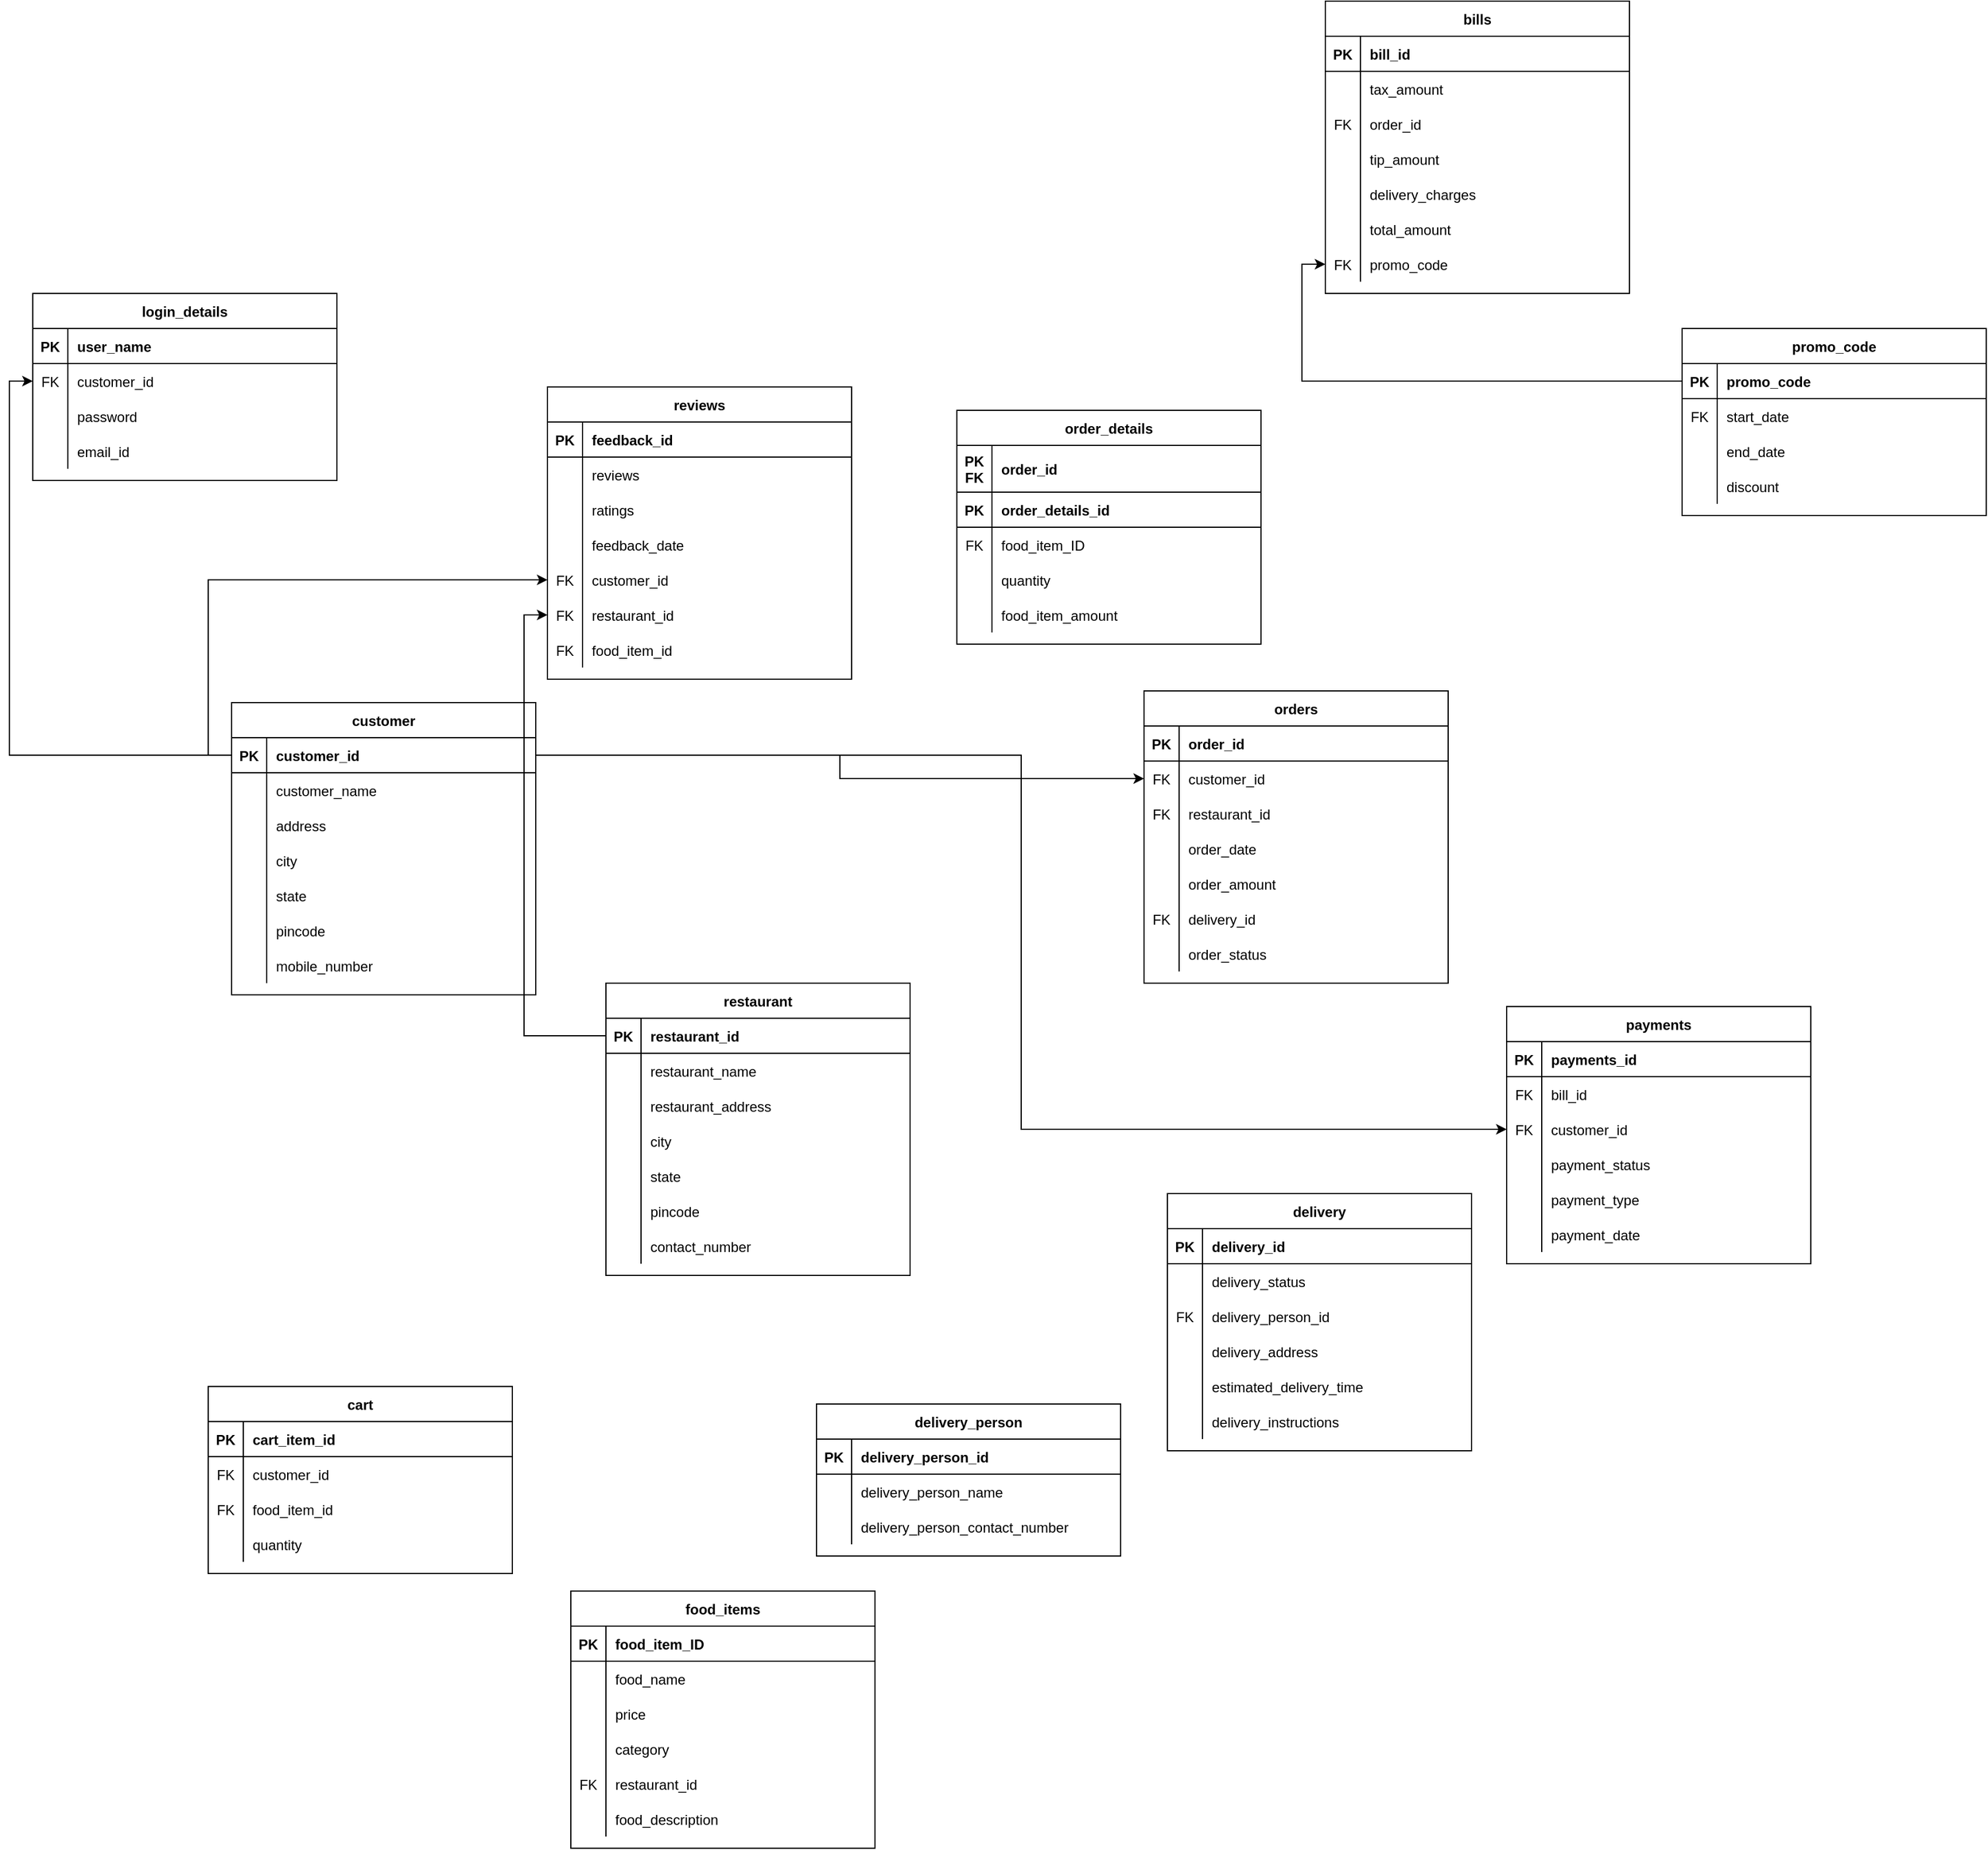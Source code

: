 <mxfile version="20.8.8" type="device"><diagram id="R2lEEEUBdFMjLlhIrx00" name="Page-1"><mxGraphModel dx="1955" dy="1703" grid="1" gridSize="10" guides="1" tooltips="1" connect="1" arrows="1" fold="1" page="1" pageScale="1" pageWidth="850" pageHeight="1100" math="0" shadow="0" extFonts="Permanent Marker^https://fonts.googleapis.com/css?family=Permanent+Marker"><root><mxCell id="0"/><mxCell id="1" parent="0"/><mxCell id="2p5ui2nvhxon1YQmsmFw-79" value="login_details" style="shape=table;startSize=30;container=1;collapsible=1;childLayout=tableLayout;fixedRows=1;rowLines=0;fontStyle=1;align=center;resizeLast=1;" parent="1" vertex="1"><mxGeometry x="-90" y="-70" width="260" height="160" as="geometry"/></mxCell><mxCell id="2p5ui2nvhxon1YQmsmFw-80" value="" style="shape=partialRectangle;collapsible=0;dropTarget=0;pointerEvents=0;fillColor=none;points=[[0,0.5],[1,0.5]];portConstraint=eastwest;top=0;left=0;right=0;bottom=1;" parent="2p5ui2nvhxon1YQmsmFw-79" vertex="1"><mxGeometry y="30" width="260" height="30" as="geometry"/></mxCell><mxCell id="2p5ui2nvhxon1YQmsmFw-81" value="PK" style="shape=partialRectangle;overflow=hidden;connectable=0;fillColor=none;top=0;left=0;bottom=0;right=0;fontStyle=1;" parent="2p5ui2nvhxon1YQmsmFw-80" vertex="1"><mxGeometry width="30" height="30" as="geometry"><mxRectangle width="30" height="30" as="alternateBounds"/></mxGeometry></mxCell><mxCell id="2p5ui2nvhxon1YQmsmFw-82" value="user_name" style="shape=partialRectangle;overflow=hidden;connectable=0;fillColor=none;top=0;left=0;bottom=0;right=0;align=left;spacingLeft=6;fontStyle=1;" parent="2p5ui2nvhxon1YQmsmFw-80" vertex="1"><mxGeometry x="30" width="230" height="30" as="geometry"><mxRectangle width="230" height="30" as="alternateBounds"/></mxGeometry></mxCell><mxCell id="2p5ui2nvhxon1YQmsmFw-83" value="" style="shape=partialRectangle;collapsible=0;dropTarget=0;pointerEvents=0;fillColor=none;points=[[0,0.5],[1,0.5]];portConstraint=eastwest;top=0;left=0;right=0;bottom=0;" parent="2p5ui2nvhxon1YQmsmFw-79" vertex="1"><mxGeometry y="60" width="260" height="30" as="geometry"/></mxCell><mxCell id="2p5ui2nvhxon1YQmsmFw-84" value="FK" style="shape=partialRectangle;overflow=hidden;connectable=0;fillColor=none;top=0;left=0;bottom=0;right=0;" parent="2p5ui2nvhxon1YQmsmFw-83" vertex="1"><mxGeometry width="30" height="30" as="geometry"><mxRectangle width="30" height="30" as="alternateBounds"/></mxGeometry></mxCell><mxCell id="2p5ui2nvhxon1YQmsmFw-85" value="customer_id" style="shape=partialRectangle;overflow=hidden;connectable=0;fillColor=none;top=0;left=0;bottom=0;right=0;align=left;spacingLeft=6;" parent="2p5ui2nvhxon1YQmsmFw-83" vertex="1"><mxGeometry x="30" width="230" height="30" as="geometry"><mxRectangle width="230" height="30" as="alternateBounds"/></mxGeometry></mxCell><mxCell id="2p5ui2nvhxon1YQmsmFw-92" value="" style="shape=partialRectangle;collapsible=0;dropTarget=0;pointerEvents=0;fillColor=none;points=[[0,0.5],[1,0.5]];portConstraint=eastwest;top=0;left=0;right=0;bottom=0;" parent="2p5ui2nvhxon1YQmsmFw-79" vertex="1"><mxGeometry y="90" width="260" height="30" as="geometry"/></mxCell><mxCell id="2p5ui2nvhxon1YQmsmFw-93" value="" style="shape=partialRectangle;overflow=hidden;connectable=0;fillColor=none;top=0;left=0;bottom=0;right=0;" parent="2p5ui2nvhxon1YQmsmFw-92" vertex="1"><mxGeometry width="30" height="30" as="geometry"><mxRectangle width="30" height="30" as="alternateBounds"/></mxGeometry></mxCell><mxCell id="2p5ui2nvhxon1YQmsmFw-94" value="password" style="shape=partialRectangle;overflow=hidden;connectable=0;fillColor=none;top=0;left=0;bottom=0;right=0;align=left;spacingLeft=6;" parent="2p5ui2nvhxon1YQmsmFw-92" vertex="1"><mxGeometry x="30" width="230" height="30" as="geometry"><mxRectangle width="230" height="30" as="alternateBounds"/></mxGeometry></mxCell><mxCell id="2p5ui2nvhxon1YQmsmFw-86" value="" style="shape=partialRectangle;collapsible=0;dropTarget=0;pointerEvents=0;fillColor=none;points=[[0,0.5],[1,0.5]];portConstraint=eastwest;top=0;left=0;right=0;bottom=0;" parent="2p5ui2nvhxon1YQmsmFw-79" vertex="1"><mxGeometry y="120" width="260" height="30" as="geometry"/></mxCell><mxCell id="2p5ui2nvhxon1YQmsmFw-87" value="" style="shape=partialRectangle;overflow=hidden;connectable=0;fillColor=none;top=0;left=0;bottom=0;right=0;" parent="2p5ui2nvhxon1YQmsmFw-86" vertex="1"><mxGeometry width="30" height="30" as="geometry"><mxRectangle width="30" height="30" as="alternateBounds"/></mxGeometry></mxCell><mxCell id="2p5ui2nvhxon1YQmsmFw-88" value="email_id" style="shape=partialRectangle;overflow=hidden;connectable=0;fillColor=none;top=0;left=0;bottom=0;right=0;align=left;spacingLeft=6;" parent="2p5ui2nvhxon1YQmsmFw-86" vertex="1"><mxGeometry x="30" width="230" height="30" as="geometry"><mxRectangle width="230" height="30" as="alternateBounds"/></mxGeometry></mxCell><mxCell id="4gEIu3TLvp48NamwzG4N-2" value="customer" style="shape=table;startSize=30;container=1;collapsible=1;childLayout=tableLayout;fixedRows=1;rowLines=0;fontStyle=1;align=center;resizeLast=1;" parent="1" vertex="1"><mxGeometry x="80" y="280" width="260" height="250" as="geometry"/></mxCell><mxCell id="4gEIu3TLvp48NamwzG4N-3" value="" style="shape=partialRectangle;collapsible=0;dropTarget=0;pointerEvents=0;fillColor=none;points=[[0,0.5],[1,0.5]];portConstraint=eastwest;top=0;left=0;right=0;bottom=1;" parent="4gEIu3TLvp48NamwzG4N-2" vertex="1"><mxGeometry y="30" width="260" height="30" as="geometry"/></mxCell><mxCell id="4gEIu3TLvp48NamwzG4N-4" value="PK" style="shape=partialRectangle;overflow=hidden;connectable=0;fillColor=none;top=0;left=0;bottom=0;right=0;fontStyle=1;" parent="4gEIu3TLvp48NamwzG4N-3" vertex="1"><mxGeometry width="30" height="30" as="geometry"><mxRectangle width="30" height="30" as="alternateBounds"/></mxGeometry></mxCell><mxCell id="4gEIu3TLvp48NamwzG4N-5" value="customer_id" style="shape=partialRectangle;overflow=hidden;connectable=0;fillColor=none;top=0;left=0;bottom=0;right=0;align=left;spacingLeft=6;fontStyle=1;" parent="4gEIu3TLvp48NamwzG4N-3" vertex="1"><mxGeometry x="30" width="230" height="30" as="geometry"><mxRectangle width="230" height="30" as="alternateBounds"/></mxGeometry></mxCell><mxCell id="4gEIu3TLvp48NamwzG4N-6" value="" style="shape=partialRectangle;collapsible=0;dropTarget=0;pointerEvents=0;fillColor=none;points=[[0,0.5],[1,0.5]];portConstraint=eastwest;top=0;left=0;right=0;bottom=0;" parent="4gEIu3TLvp48NamwzG4N-2" vertex="1"><mxGeometry y="60" width="260" height="30" as="geometry"/></mxCell><mxCell id="4gEIu3TLvp48NamwzG4N-7" value="" style="shape=partialRectangle;overflow=hidden;connectable=0;fillColor=none;top=0;left=0;bottom=0;right=0;" parent="4gEIu3TLvp48NamwzG4N-6" vertex="1"><mxGeometry width="30" height="30" as="geometry"><mxRectangle width="30" height="30" as="alternateBounds"/></mxGeometry></mxCell><mxCell id="4gEIu3TLvp48NamwzG4N-8" value="customer_name" style="shape=partialRectangle;overflow=hidden;connectable=0;fillColor=none;top=0;left=0;bottom=0;right=0;align=left;spacingLeft=6;" parent="4gEIu3TLvp48NamwzG4N-6" vertex="1"><mxGeometry x="30" width="230" height="30" as="geometry"><mxRectangle width="230" height="30" as="alternateBounds"/></mxGeometry></mxCell><mxCell id="4gEIu3TLvp48NamwzG4N-9" value="" style="shape=partialRectangle;collapsible=0;dropTarget=0;pointerEvents=0;fillColor=none;points=[[0,0.5],[1,0.5]];portConstraint=eastwest;top=0;left=0;right=0;bottom=0;" parent="4gEIu3TLvp48NamwzG4N-2" vertex="1"><mxGeometry y="90" width="260" height="30" as="geometry"/></mxCell><mxCell id="4gEIu3TLvp48NamwzG4N-10" value="" style="shape=partialRectangle;overflow=hidden;connectable=0;fillColor=none;top=0;left=0;bottom=0;right=0;" parent="4gEIu3TLvp48NamwzG4N-9" vertex="1"><mxGeometry width="30" height="30" as="geometry"><mxRectangle width="30" height="30" as="alternateBounds"/></mxGeometry></mxCell><mxCell id="4gEIu3TLvp48NamwzG4N-11" value="address" style="shape=partialRectangle;overflow=hidden;connectable=0;fillColor=none;top=0;left=0;bottom=0;right=0;align=left;spacingLeft=6;" parent="4gEIu3TLvp48NamwzG4N-9" vertex="1"><mxGeometry x="30" width="230" height="30" as="geometry"><mxRectangle width="230" height="30" as="alternateBounds"/></mxGeometry></mxCell><mxCell id="4gEIu3TLvp48NamwzG4N-12" value="" style="shape=partialRectangle;collapsible=0;dropTarget=0;pointerEvents=0;fillColor=none;points=[[0,0.5],[1,0.5]];portConstraint=eastwest;top=0;left=0;right=0;bottom=0;" parent="4gEIu3TLvp48NamwzG4N-2" vertex="1"><mxGeometry y="120" width="260" height="30" as="geometry"/></mxCell><mxCell id="4gEIu3TLvp48NamwzG4N-13" value="" style="shape=partialRectangle;overflow=hidden;connectable=0;fillColor=none;top=0;left=0;bottom=0;right=0;" parent="4gEIu3TLvp48NamwzG4N-12" vertex="1"><mxGeometry width="30" height="30" as="geometry"><mxRectangle width="30" height="30" as="alternateBounds"/></mxGeometry></mxCell><mxCell id="4gEIu3TLvp48NamwzG4N-14" value="city" style="shape=partialRectangle;overflow=hidden;connectable=0;fillColor=none;top=0;left=0;bottom=0;right=0;align=left;spacingLeft=6;" parent="4gEIu3TLvp48NamwzG4N-12" vertex="1"><mxGeometry x="30" width="230" height="30" as="geometry"><mxRectangle width="230" height="30" as="alternateBounds"/></mxGeometry></mxCell><mxCell id="4gEIu3TLvp48NamwzG4N-18" value="" style="shape=partialRectangle;collapsible=0;dropTarget=0;pointerEvents=0;fillColor=none;points=[[0,0.5],[1,0.5]];portConstraint=eastwest;top=0;left=0;right=0;bottom=0;" parent="4gEIu3TLvp48NamwzG4N-2" vertex="1"><mxGeometry y="150" width="260" height="30" as="geometry"/></mxCell><mxCell id="4gEIu3TLvp48NamwzG4N-19" value="" style="shape=partialRectangle;overflow=hidden;connectable=0;fillColor=none;top=0;left=0;bottom=0;right=0;" parent="4gEIu3TLvp48NamwzG4N-18" vertex="1"><mxGeometry width="30" height="30" as="geometry"><mxRectangle width="30" height="30" as="alternateBounds"/></mxGeometry></mxCell><mxCell id="4gEIu3TLvp48NamwzG4N-20" value="state" style="shape=partialRectangle;overflow=hidden;connectable=0;fillColor=none;top=0;left=0;bottom=0;right=0;align=left;spacingLeft=6;" parent="4gEIu3TLvp48NamwzG4N-18" vertex="1"><mxGeometry x="30" width="230" height="30" as="geometry"><mxRectangle width="230" height="30" as="alternateBounds"/></mxGeometry></mxCell><mxCell id="4gEIu3TLvp48NamwzG4N-21" value="" style="shape=partialRectangle;collapsible=0;dropTarget=0;pointerEvents=0;fillColor=none;points=[[0,0.5],[1,0.5]];portConstraint=eastwest;top=0;left=0;right=0;bottom=0;" parent="4gEIu3TLvp48NamwzG4N-2" vertex="1"><mxGeometry y="180" width="260" height="30" as="geometry"/></mxCell><mxCell id="4gEIu3TLvp48NamwzG4N-22" value="" style="shape=partialRectangle;overflow=hidden;connectable=0;fillColor=none;top=0;left=0;bottom=0;right=0;" parent="4gEIu3TLvp48NamwzG4N-21" vertex="1"><mxGeometry width="30" height="30" as="geometry"><mxRectangle width="30" height="30" as="alternateBounds"/></mxGeometry></mxCell><mxCell id="4gEIu3TLvp48NamwzG4N-23" value="pincode" style="shape=partialRectangle;overflow=hidden;connectable=0;fillColor=none;top=0;left=0;bottom=0;right=0;align=left;spacingLeft=6;" parent="4gEIu3TLvp48NamwzG4N-21" vertex="1"><mxGeometry x="30" width="230" height="30" as="geometry"><mxRectangle width="230" height="30" as="alternateBounds"/></mxGeometry></mxCell><mxCell id="4gEIu3TLvp48NamwzG4N-24" value="" style="shape=partialRectangle;collapsible=0;dropTarget=0;pointerEvents=0;fillColor=none;points=[[0,0.5],[1,0.5]];portConstraint=eastwest;top=0;left=0;right=0;bottom=0;" parent="4gEIu3TLvp48NamwzG4N-2" vertex="1"><mxGeometry y="210" width="260" height="30" as="geometry"/></mxCell><mxCell id="4gEIu3TLvp48NamwzG4N-25" value="" style="shape=partialRectangle;overflow=hidden;connectable=0;fillColor=none;top=0;left=0;bottom=0;right=0;" parent="4gEIu3TLvp48NamwzG4N-24" vertex="1"><mxGeometry width="30" height="30" as="geometry"><mxRectangle width="30" height="30" as="alternateBounds"/></mxGeometry></mxCell><mxCell id="4gEIu3TLvp48NamwzG4N-26" value="mobile_number" style="shape=partialRectangle;overflow=hidden;connectable=0;fillColor=none;top=0;left=0;bottom=0;right=0;align=left;spacingLeft=6;" parent="4gEIu3TLvp48NamwzG4N-24" vertex="1"><mxGeometry x="30" width="230" height="30" as="geometry"><mxRectangle width="230" height="30" as="alternateBounds"/></mxGeometry></mxCell><mxCell id="4gEIu3TLvp48NamwzG4N-33" value="reviews" style="shape=table;startSize=30;container=1;collapsible=1;childLayout=tableLayout;fixedRows=1;rowLines=0;fontStyle=1;align=center;resizeLast=1;" parent="1" vertex="1"><mxGeometry x="350" y="10" width="260" height="250" as="geometry"/></mxCell><mxCell id="4gEIu3TLvp48NamwzG4N-34" value="" style="shape=partialRectangle;collapsible=0;dropTarget=0;pointerEvents=0;fillColor=none;points=[[0,0.5],[1,0.5]];portConstraint=eastwest;top=0;left=0;right=0;bottom=1;" parent="4gEIu3TLvp48NamwzG4N-33" vertex="1"><mxGeometry y="30" width="260" height="30" as="geometry"/></mxCell><mxCell id="4gEIu3TLvp48NamwzG4N-35" value="PK" style="shape=partialRectangle;overflow=hidden;connectable=0;fillColor=none;top=0;left=0;bottom=0;right=0;fontStyle=1;" parent="4gEIu3TLvp48NamwzG4N-34" vertex="1"><mxGeometry width="30" height="30" as="geometry"><mxRectangle width="30" height="30" as="alternateBounds"/></mxGeometry></mxCell><mxCell id="4gEIu3TLvp48NamwzG4N-36" value="feedback_id" style="shape=partialRectangle;overflow=hidden;connectable=0;fillColor=none;top=0;left=0;bottom=0;right=0;align=left;spacingLeft=6;fontStyle=1;" parent="4gEIu3TLvp48NamwzG4N-34" vertex="1"><mxGeometry x="30" width="230" height="30" as="geometry"><mxRectangle width="230" height="30" as="alternateBounds"/></mxGeometry></mxCell><mxCell id="4gEIu3TLvp48NamwzG4N-37" value="" style="shape=partialRectangle;collapsible=0;dropTarget=0;pointerEvents=0;fillColor=none;points=[[0,0.5],[1,0.5]];portConstraint=eastwest;top=0;left=0;right=0;bottom=0;" parent="4gEIu3TLvp48NamwzG4N-33" vertex="1"><mxGeometry y="60" width="260" height="30" as="geometry"/></mxCell><mxCell id="4gEIu3TLvp48NamwzG4N-38" value="" style="shape=partialRectangle;overflow=hidden;connectable=0;fillColor=none;top=0;left=0;bottom=0;right=0;" parent="4gEIu3TLvp48NamwzG4N-37" vertex="1"><mxGeometry width="30" height="30" as="geometry"><mxRectangle width="30" height="30" as="alternateBounds"/></mxGeometry></mxCell><mxCell id="4gEIu3TLvp48NamwzG4N-39" value="reviews" style="shape=partialRectangle;overflow=hidden;connectable=0;fillColor=none;top=0;left=0;bottom=0;right=0;align=left;spacingLeft=6;" parent="4gEIu3TLvp48NamwzG4N-37" vertex="1"><mxGeometry x="30" width="230" height="30" as="geometry"><mxRectangle width="230" height="30" as="alternateBounds"/></mxGeometry></mxCell><mxCell id="4gEIu3TLvp48NamwzG4N-40" value="" style="shape=partialRectangle;collapsible=0;dropTarget=0;pointerEvents=0;fillColor=none;points=[[0,0.5],[1,0.5]];portConstraint=eastwest;top=0;left=0;right=0;bottom=0;" parent="4gEIu3TLvp48NamwzG4N-33" vertex="1"><mxGeometry y="90" width="260" height="30" as="geometry"/></mxCell><mxCell id="4gEIu3TLvp48NamwzG4N-41" value="" style="shape=partialRectangle;overflow=hidden;connectable=0;fillColor=none;top=0;left=0;bottom=0;right=0;" parent="4gEIu3TLvp48NamwzG4N-40" vertex="1"><mxGeometry width="30" height="30" as="geometry"><mxRectangle width="30" height="30" as="alternateBounds"/></mxGeometry></mxCell><mxCell id="4gEIu3TLvp48NamwzG4N-42" value="ratings" style="shape=partialRectangle;overflow=hidden;connectable=0;fillColor=none;top=0;left=0;bottom=0;right=0;align=left;spacingLeft=6;" parent="4gEIu3TLvp48NamwzG4N-40" vertex="1"><mxGeometry x="30" width="230" height="30" as="geometry"><mxRectangle width="230" height="30" as="alternateBounds"/></mxGeometry></mxCell><mxCell id="4gEIu3TLvp48NamwzG4N-43" value="" style="shape=partialRectangle;collapsible=0;dropTarget=0;pointerEvents=0;fillColor=none;points=[[0,0.5],[1,0.5]];portConstraint=eastwest;top=0;left=0;right=0;bottom=0;" parent="4gEIu3TLvp48NamwzG4N-33" vertex="1"><mxGeometry y="120" width="260" height="30" as="geometry"/></mxCell><mxCell id="4gEIu3TLvp48NamwzG4N-44" value="" style="shape=partialRectangle;overflow=hidden;connectable=0;fillColor=none;top=0;left=0;bottom=0;right=0;" parent="4gEIu3TLvp48NamwzG4N-43" vertex="1"><mxGeometry width="30" height="30" as="geometry"><mxRectangle width="30" height="30" as="alternateBounds"/></mxGeometry></mxCell><mxCell id="4gEIu3TLvp48NamwzG4N-45" value="feedback_date" style="shape=partialRectangle;overflow=hidden;connectable=0;fillColor=none;top=0;left=0;bottom=0;right=0;align=left;spacingLeft=6;" parent="4gEIu3TLvp48NamwzG4N-43" vertex="1"><mxGeometry x="30" width="230" height="30" as="geometry"><mxRectangle width="230" height="30" as="alternateBounds"/></mxGeometry></mxCell><mxCell id="4gEIu3TLvp48NamwzG4N-46" value="" style="shape=partialRectangle;collapsible=0;dropTarget=0;pointerEvents=0;fillColor=none;points=[[0,0.5],[1,0.5]];portConstraint=eastwest;top=0;left=0;right=0;bottom=0;" parent="4gEIu3TLvp48NamwzG4N-33" vertex="1"><mxGeometry y="150" width="260" height="30" as="geometry"/></mxCell><mxCell id="4gEIu3TLvp48NamwzG4N-47" value="FK" style="shape=partialRectangle;overflow=hidden;connectable=0;fillColor=none;top=0;left=0;bottom=0;right=0;" parent="4gEIu3TLvp48NamwzG4N-46" vertex="1"><mxGeometry width="30" height="30" as="geometry"><mxRectangle width="30" height="30" as="alternateBounds"/></mxGeometry></mxCell><mxCell id="4gEIu3TLvp48NamwzG4N-48" value="customer_id" style="shape=partialRectangle;overflow=hidden;connectable=0;fillColor=none;top=0;left=0;bottom=0;right=0;align=left;spacingLeft=6;" parent="4gEIu3TLvp48NamwzG4N-46" vertex="1"><mxGeometry x="30" width="230" height="30" as="geometry"><mxRectangle width="230" height="30" as="alternateBounds"/></mxGeometry></mxCell><mxCell id="4gEIu3TLvp48NamwzG4N-49" value="" style="shape=partialRectangle;collapsible=0;dropTarget=0;pointerEvents=0;fillColor=none;points=[[0,0.5],[1,0.5]];portConstraint=eastwest;top=0;left=0;right=0;bottom=0;" parent="4gEIu3TLvp48NamwzG4N-33" vertex="1"><mxGeometry y="180" width="260" height="30" as="geometry"/></mxCell><mxCell id="4gEIu3TLvp48NamwzG4N-50" value="FK" style="shape=partialRectangle;overflow=hidden;connectable=0;fillColor=none;top=0;left=0;bottom=0;right=0;" parent="4gEIu3TLvp48NamwzG4N-49" vertex="1"><mxGeometry width="30" height="30" as="geometry"><mxRectangle width="30" height="30" as="alternateBounds"/></mxGeometry></mxCell><mxCell id="4gEIu3TLvp48NamwzG4N-51" value="restaurant_id" style="shape=partialRectangle;overflow=hidden;connectable=0;fillColor=none;top=0;left=0;bottom=0;right=0;align=left;spacingLeft=6;" parent="4gEIu3TLvp48NamwzG4N-49" vertex="1"><mxGeometry x="30" width="230" height="30" as="geometry"><mxRectangle width="230" height="30" as="alternateBounds"/></mxGeometry></mxCell><mxCell id="4gEIu3TLvp48NamwzG4N-52" value="" style="shape=partialRectangle;collapsible=0;dropTarget=0;pointerEvents=0;fillColor=none;points=[[0,0.5],[1,0.5]];portConstraint=eastwest;top=0;left=0;right=0;bottom=0;" parent="4gEIu3TLvp48NamwzG4N-33" vertex="1"><mxGeometry y="210" width="260" height="30" as="geometry"/></mxCell><mxCell id="4gEIu3TLvp48NamwzG4N-53" value="FK" style="shape=partialRectangle;overflow=hidden;connectable=0;fillColor=none;top=0;left=0;bottom=0;right=0;" parent="4gEIu3TLvp48NamwzG4N-52" vertex="1"><mxGeometry width="30" height="30" as="geometry"><mxRectangle width="30" height="30" as="alternateBounds"/></mxGeometry></mxCell><mxCell id="4gEIu3TLvp48NamwzG4N-54" value="food_item_id" style="shape=partialRectangle;overflow=hidden;connectable=0;fillColor=none;top=0;left=0;bottom=0;right=0;align=left;spacingLeft=6;" parent="4gEIu3TLvp48NamwzG4N-52" vertex="1"><mxGeometry x="30" width="230" height="30" as="geometry"><mxRectangle width="230" height="30" as="alternateBounds"/></mxGeometry></mxCell><mxCell id="4gEIu3TLvp48NamwzG4N-55" value="food_items" style="shape=table;startSize=30;container=1;collapsible=1;childLayout=tableLayout;fixedRows=1;rowLines=0;fontStyle=1;align=center;resizeLast=1;" parent="1" vertex="1"><mxGeometry x="370" y="1040" width="260" height="220" as="geometry"/></mxCell><mxCell id="4gEIu3TLvp48NamwzG4N-56" value="" style="shape=partialRectangle;collapsible=0;dropTarget=0;pointerEvents=0;fillColor=none;points=[[0,0.5],[1,0.5]];portConstraint=eastwest;top=0;left=0;right=0;bottom=1;" parent="4gEIu3TLvp48NamwzG4N-55" vertex="1"><mxGeometry y="30" width="260" height="30" as="geometry"/></mxCell><mxCell id="4gEIu3TLvp48NamwzG4N-57" value="PK" style="shape=partialRectangle;overflow=hidden;connectable=0;fillColor=none;top=0;left=0;bottom=0;right=0;fontStyle=1;" parent="4gEIu3TLvp48NamwzG4N-56" vertex="1"><mxGeometry width="30" height="30" as="geometry"><mxRectangle width="30" height="30" as="alternateBounds"/></mxGeometry></mxCell><mxCell id="4gEIu3TLvp48NamwzG4N-58" value="food_item_ID" style="shape=partialRectangle;overflow=hidden;connectable=0;fillColor=none;top=0;left=0;bottom=0;right=0;align=left;spacingLeft=6;fontStyle=1;" parent="4gEIu3TLvp48NamwzG4N-56" vertex="1"><mxGeometry x="30" width="230" height="30" as="geometry"><mxRectangle width="230" height="30" as="alternateBounds"/></mxGeometry></mxCell><mxCell id="4gEIu3TLvp48NamwzG4N-59" value="" style="shape=partialRectangle;collapsible=0;dropTarget=0;pointerEvents=0;fillColor=none;points=[[0,0.5],[1,0.5]];portConstraint=eastwest;top=0;left=0;right=0;bottom=0;" parent="4gEIu3TLvp48NamwzG4N-55" vertex="1"><mxGeometry y="60" width="260" height="30" as="geometry"/></mxCell><mxCell id="4gEIu3TLvp48NamwzG4N-60" value="" style="shape=partialRectangle;overflow=hidden;connectable=0;fillColor=none;top=0;left=0;bottom=0;right=0;" parent="4gEIu3TLvp48NamwzG4N-59" vertex="1"><mxGeometry width="30" height="30" as="geometry"><mxRectangle width="30" height="30" as="alternateBounds"/></mxGeometry></mxCell><mxCell id="4gEIu3TLvp48NamwzG4N-61" value="food_name" style="shape=partialRectangle;overflow=hidden;connectable=0;fillColor=none;top=0;left=0;bottom=0;right=0;align=left;spacingLeft=6;" parent="4gEIu3TLvp48NamwzG4N-59" vertex="1"><mxGeometry x="30" width="230" height="30" as="geometry"><mxRectangle width="230" height="30" as="alternateBounds"/></mxGeometry></mxCell><mxCell id="4gEIu3TLvp48NamwzG4N-62" value="" style="shape=partialRectangle;collapsible=0;dropTarget=0;pointerEvents=0;fillColor=none;points=[[0,0.5],[1,0.5]];portConstraint=eastwest;top=0;left=0;right=0;bottom=0;" parent="4gEIu3TLvp48NamwzG4N-55" vertex="1"><mxGeometry y="90" width="260" height="30" as="geometry"/></mxCell><mxCell id="4gEIu3TLvp48NamwzG4N-63" value="" style="shape=partialRectangle;overflow=hidden;connectable=0;fillColor=none;top=0;left=0;bottom=0;right=0;" parent="4gEIu3TLvp48NamwzG4N-62" vertex="1"><mxGeometry width="30" height="30" as="geometry"><mxRectangle width="30" height="30" as="alternateBounds"/></mxGeometry></mxCell><mxCell id="4gEIu3TLvp48NamwzG4N-64" value="price" style="shape=partialRectangle;overflow=hidden;connectable=0;fillColor=none;top=0;left=0;bottom=0;right=0;align=left;spacingLeft=6;" parent="4gEIu3TLvp48NamwzG4N-62" vertex="1"><mxGeometry x="30" width="230" height="30" as="geometry"><mxRectangle width="230" height="30" as="alternateBounds"/></mxGeometry></mxCell><mxCell id="4gEIu3TLvp48NamwzG4N-65" value="" style="shape=partialRectangle;collapsible=0;dropTarget=0;pointerEvents=0;fillColor=none;points=[[0,0.5],[1,0.5]];portConstraint=eastwest;top=0;left=0;right=0;bottom=0;" parent="4gEIu3TLvp48NamwzG4N-55" vertex="1"><mxGeometry y="120" width="260" height="30" as="geometry"/></mxCell><mxCell id="4gEIu3TLvp48NamwzG4N-66" value="" style="shape=partialRectangle;overflow=hidden;connectable=0;fillColor=none;top=0;left=0;bottom=0;right=0;" parent="4gEIu3TLvp48NamwzG4N-65" vertex="1"><mxGeometry width="30" height="30" as="geometry"><mxRectangle width="30" height="30" as="alternateBounds"/></mxGeometry></mxCell><mxCell id="4gEIu3TLvp48NamwzG4N-67" value="category" style="shape=partialRectangle;overflow=hidden;connectable=0;fillColor=none;top=0;left=0;bottom=0;right=0;align=left;spacingLeft=6;" parent="4gEIu3TLvp48NamwzG4N-65" vertex="1"><mxGeometry x="30" width="230" height="30" as="geometry"><mxRectangle width="230" height="30" as="alternateBounds"/></mxGeometry></mxCell><mxCell id="4gEIu3TLvp48NamwzG4N-68" value="" style="shape=partialRectangle;collapsible=0;dropTarget=0;pointerEvents=0;fillColor=none;points=[[0,0.5],[1,0.5]];portConstraint=eastwest;top=0;left=0;right=0;bottom=0;" parent="4gEIu3TLvp48NamwzG4N-55" vertex="1"><mxGeometry y="150" width="260" height="30" as="geometry"/></mxCell><mxCell id="4gEIu3TLvp48NamwzG4N-69" value="FK" style="shape=partialRectangle;overflow=hidden;connectable=0;fillColor=none;top=0;left=0;bottom=0;right=0;" parent="4gEIu3TLvp48NamwzG4N-68" vertex="1"><mxGeometry width="30" height="30" as="geometry"><mxRectangle width="30" height="30" as="alternateBounds"/></mxGeometry></mxCell><mxCell id="4gEIu3TLvp48NamwzG4N-70" value="restaurant_id" style="shape=partialRectangle;overflow=hidden;connectable=0;fillColor=none;top=0;left=0;bottom=0;right=0;align=left;spacingLeft=6;" parent="4gEIu3TLvp48NamwzG4N-68" vertex="1"><mxGeometry x="30" width="230" height="30" as="geometry"><mxRectangle width="230" height="30" as="alternateBounds"/></mxGeometry></mxCell><mxCell id="4gEIu3TLvp48NamwzG4N-71" value="" style="shape=partialRectangle;collapsible=0;dropTarget=0;pointerEvents=0;fillColor=none;points=[[0,0.5],[1,0.5]];portConstraint=eastwest;top=0;left=0;right=0;bottom=0;" parent="4gEIu3TLvp48NamwzG4N-55" vertex="1"><mxGeometry y="180" width="260" height="30" as="geometry"/></mxCell><mxCell id="4gEIu3TLvp48NamwzG4N-72" value="" style="shape=partialRectangle;overflow=hidden;connectable=0;fillColor=none;top=0;left=0;bottom=0;right=0;" parent="4gEIu3TLvp48NamwzG4N-71" vertex="1"><mxGeometry width="30" height="30" as="geometry"><mxRectangle width="30" height="30" as="alternateBounds"/></mxGeometry></mxCell><mxCell id="4gEIu3TLvp48NamwzG4N-73" value="food_description" style="shape=partialRectangle;overflow=hidden;connectable=0;fillColor=none;top=0;left=0;bottom=0;right=0;align=left;spacingLeft=6;" parent="4gEIu3TLvp48NamwzG4N-71" vertex="1"><mxGeometry x="30" width="230" height="30" as="geometry"><mxRectangle width="230" height="30" as="alternateBounds"/></mxGeometry></mxCell><mxCell id="4gEIu3TLvp48NamwzG4N-77" value="order_details" style="shape=table;startSize=30;container=1;collapsible=1;childLayout=tableLayout;fixedRows=1;rowLines=0;fontStyle=1;align=center;resizeLast=1;" parent="1" vertex="1"><mxGeometry x="700" y="30" width="260" height="200" as="geometry"/></mxCell><mxCell id="4gEIu3TLvp48NamwzG4N-78" value="" style="shape=partialRectangle;collapsible=0;dropTarget=0;pointerEvents=0;fillColor=none;points=[[0,0.5],[1,0.5]];portConstraint=eastwest;top=0;left=0;right=0;bottom=1;" parent="4gEIu3TLvp48NamwzG4N-77" vertex="1"><mxGeometry y="30" width="260" height="40" as="geometry"/></mxCell><mxCell id="4gEIu3TLvp48NamwzG4N-79" value="PK&#10;FK" style="shape=partialRectangle;overflow=hidden;connectable=0;fillColor=none;top=0;left=0;bottom=0;right=0;fontStyle=1;" parent="4gEIu3TLvp48NamwzG4N-78" vertex="1"><mxGeometry width="30" height="40" as="geometry"><mxRectangle width="30" height="40" as="alternateBounds"/></mxGeometry></mxCell><mxCell id="4gEIu3TLvp48NamwzG4N-80" value="order_id" style="shape=partialRectangle;overflow=hidden;connectable=0;fillColor=none;top=0;left=0;bottom=0;right=0;align=left;spacingLeft=6;fontStyle=1;" parent="4gEIu3TLvp48NamwzG4N-78" vertex="1"><mxGeometry x="30" width="230" height="40" as="geometry"><mxRectangle width="230" height="40" as="alternateBounds"/></mxGeometry></mxCell><mxCell id="4gEIu3TLvp48NamwzG4N-96" value="" style="shape=partialRectangle;collapsible=0;dropTarget=0;pointerEvents=0;fillColor=none;points=[[0,0.5],[1,0.5]];portConstraint=eastwest;top=0;left=0;right=0;bottom=1;" parent="4gEIu3TLvp48NamwzG4N-77" vertex="1"><mxGeometry y="70" width="260" height="30" as="geometry"/></mxCell><mxCell id="4gEIu3TLvp48NamwzG4N-97" value="PK" style="shape=partialRectangle;overflow=hidden;connectable=0;fillColor=none;top=0;left=0;bottom=0;right=0;fontStyle=1;" parent="4gEIu3TLvp48NamwzG4N-96" vertex="1"><mxGeometry width="30" height="30" as="geometry"><mxRectangle width="30" height="30" as="alternateBounds"/></mxGeometry></mxCell><mxCell id="4gEIu3TLvp48NamwzG4N-98" value="order_details_id" style="shape=partialRectangle;overflow=hidden;connectable=0;fillColor=none;top=0;left=0;bottom=0;right=0;align=left;spacingLeft=6;fontStyle=1;" parent="4gEIu3TLvp48NamwzG4N-96" vertex="1"><mxGeometry x="30" width="230" height="30" as="geometry"><mxRectangle width="230" height="30" as="alternateBounds"/></mxGeometry></mxCell><mxCell id="4gEIu3TLvp48NamwzG4N-81" value="" style="shape=partialRectangle;collapsible=0;dropTarget=0;pointerEvents=0;fillColor=none;points=[[0,0.5],[1,0.5]];portConstraint=eastwest;top=0;left=0;right=0;bottom=0;" parent="4gEIu3TLvp48NamwzG4N-77" vertex="1"><mxGeometry y="100" width="260" height="30" as="geometry"/></mxCell><mxCell id="4gEIu3TLvp48NamwzG4N-82" value="FK" style="shape=partialRectangle;overflow=hidden;connectable=0;fillColor=none;top=0;left=0;bottom=0;right=0;" parent="4gEIu3TLvp48NamwzG4N-81" vertex="1"><mxGeometry width="30" height="30" as="geometry"><mxRectangle width="30" height="30" as="alternateBounds"/></mxGeometry></mxCell><mxCell id="4gEIu3TLvp48NamwzG4N-83" value="food_item_ID" style="shape=partialRectangle;overflow=hidden;connectable=0;fillColor=none;top=0;left=0;bottom=0;right=0;align=left;spacingLeft=6;" parent="4gEIu3TLvp48NamwzG4N-81" vertex="1"><mxGeometry x="30" width="230" height="30" as="geometry"><mxRectangle width="230" height="30" as="alternateBounds"/></mxGeometry></mxCell><mxCell id="4gEIu3TLvp48NamwzG4N-84" value="" style="shape=partialRectangle;collapsible=0;dropTarget=0;pointerEvents=0;fillColor=none;points=[[0,0.5],[1,0.5]];portConstraint=eastwest;top=0;left=0;right=0;bottom=0;" parent="4gEIu3TLvp48NamwzG4N-77" vertex="1"><mxGeometry y="130" width="260" height="30" as="geometry"/></mxCell><mxCell id="4gEIu3TLvp48NamwzG4N-85" value="" style="shape=partialRectangle;overflow=hidden;connectable=0;fillColor=none;top=0;left=0;bottom=0;right=0;" parent="4gEIu3TLvp48NamwzG4N-84" vertex="1"><mxGeometry width="30" height="30" as="geometry"><mxRectangle width="30" height="30" as="alternateBounds"/></mxGeometry></mxCell><mxCell id="4gEIu3TLvp48NamwzG4N-86" value="quantity" style="shape=partialRectangle;overflow=hidden;connectable=0;fillColor=none;top=0;left=0;bottom=0;right=0;align=left;spacingLeft=6;" parent="4gEIu3TLvp48NamwzG4N-84" vertex="1"><mxGeometry x="30" width="230" height="30" as="geometry"><mxRectangle width="230" height="30" as="alternateBounds"/></mxGeometry></mxCell><mxCell id="4gEIu3TLvp48NamwzG4N-87" value="" style="shape=partialRectangle;collapsible=0;dropTarget=0;pointerEvents=0;fillColor=none;points=[[0,0.5],[1,0.5]];portConstraint=eastwest;top=0;left=0;right=0;bottom=0;" parent="4gEIu3TLvp48NamwzG4N-77" vertex="1"><mxGeometry y="160" width="260" height="30" as="geometry"/></mxCell><mxCell id="4gEIu3TLvp48NamwzG4N-88" value="" style="shape=partialRectangle;overflow=hidden;connectable=0;fillColor=none;top=0;left=0;bottom=0;right=0;" parent="4gEIu3TLvp48NamwzG4N-87" vertex="1"><mxGeometry width="30" height="30" as="geometry"><mxRectangle width="30" height="30" as="alternateBounds"/></mxGeometry></mxCell><mxCell id="4gEIu3TLvp48NamwzG4N-89" value="food_item_amount" style="shape=partialRectangle;overflow=hidden;connectable=0;fillColor=none;top=0;left=0;bottom=0;right=0;align=left;spacingLeft=6;" parent="4gEIu3TLvp48NamwzG4N-87" vertex="1"><mxGeometry x="30" width="230" height="30" as="geometry"><mxRectangle width="230" height="30" as="alternateBounds"/></mxGeometry></mxCell><mxCell id="4gEIu3TLvp48NamwzG4N-99" value="orders" style="shape=table;startSize=30;container=1;collapsible=1;childLayout=tableLayout;fixedRows=1;rowLines=0;fontStyle=1;align=center;resizeLast=1;" parent="1" vertex="1"><mxGeometry x="860" y="270" width="260" height="250" as="geometry"/></mxCell><mxCell id="4gEIu3TLvp48NamwzG4N-103" value="" style="shape=partialRectangle;collapsible=0;dropTarget=0;pointerEvents=0;fillColor=none;points=[[0,0.5],[1,0.5]];portConstraint=eastwest;top=0;left=0;right=0;bottom=1;" parent="4gEIu3TLvp48NamwzG4N-99" vertex="1"><mxGeometry y="30" width="260" height="30" as="geometry"/></mxCell><mxCell id="4gEIu3TLvp48NamwzG4N-104" value="PK" style="shape=partialRectangle;overflow=hidden;connectable=0;fillColor=none;top=0;left=0;bottom=0;right=0;fontStyle=1;" parent="4gEIu3TLvp48NamwzG4N-103" vertex="1"><mxGeometry width="30" height="30" as="geometry"><mxRectangle width="30" height="30" as="alternateBounds"/></mxGeometry></mxCell><mxCell id="4gEIu3TLvp48NamwzG4N-105" value="order_id" style="shape=partialRectangle;overflow=hidden;connectable=0;fillColor=none;top=0;left=0;bottom=0;right=0;align=left;spacingLeft=6;fontStyle=1;" parent="4gEIu3TLvp48NamwzG4N-103" vertex="1"><mxGeometry x="30" width="230" height="30" as="geometry"><mxRectangle width="230" height="30" as="alternateBounds"/></mxGeometry></mxCell><mxCell id="4gEIu3TLvp48NamwzG4N-106" value="" style="shape=partialRectangle;collapsible=0;dropTarget=0;pointerEvents=0;fillColor=none;points=[[0,0.5],[1,0.5]];portConstraint=eastwest;top=0;left=0;right=0;bottom=0;" parent="4gEIu3TLvp48NamwzG4N-99" vertex="1"><mxGeometry y="60" width="260" height="30" as="geometry"/></mxCell><mxCell id="4gEIu3TLvp48NamwzG4N-107" value="FK" style="shape=partialRectangle;overflow=hidden;connectable=0;fillColor=none;top=0;left=0;bottom=0;right=0;" parent="4gEIu3TLvp48NamwzG4N-106" vertex="1"><mxGeometry width="30" height="30" as="geometry"><mxRectangle width="30" height="30" as="alternateBounds"/></mxGeometry></mxCell><mxCell id="4gEIu3TLvp48NamwzG4N-108" value="customer_id" style="shape=partialRectangle;overflow=hidden;connectable=0;fillColor=none;top=0;left=0;bottom=0;right=0;align=left;spacingLeft=6;" parent="4gEIu3TLvp48NamwzG4N-106" vertex="1"><mxGeometry x="30" width="230" height="30" as="geometry"><mxRectangle width="230" height="30" as="alternateBounds"/></mxGeometry></mxCell><mxCell id="4gEIu3TLvp48NamwzG4N-109" value="" style="shape=partialRectangle;collapsible=0;dropTarget=0;pointerEvents=0;fillColor=none;points=[[0,0.5],[1,0.5]];portConstraint=eastwest;top=0;left=0;right=0;bottom=0;" parent="4gEIu3TLvp48NamwzG4N-99" vertex="1"><mxGeometry y="90" width="260" height="30" as="geometry"/></mxCell><mxCell id="4gEIu3TLvp48NamwzG4N-110" value="FK" style="shape=partialRectangle;overflow=hidden;connectable=0;fillColor=none;top=0;left=0;bottom=0;right=0;" parent="4gEIu3TLvp48NamwzG4N-109" vertex="1"><mxGeometry width="30" height="30" as="geometry"><mxRectangle width="30" height="30" as="alternateBounds"/></mxGeometry></mxCell><mxCell id="4gEIu3TLvp48NamwzG4N-111" value="restaurant_id" style="shape=partialRectangle;overflow=hidden;connectable=0;fillColor=none;top=0;left=0;bottom=0;right=0;align=left;spacingLeft=6;" parent="4gEIu3TLvp48NamwzG4N-109" vertex="1"><mxGeometry x="30" width="230" height="30" as="geometry"><mxRectangle width="230" height="30" as="alternateBounds"/></mxGeometry></mxCell><mxCell id="4gEIu3TLvp48NamwzG4N-112" value="" style="shape=partialRectangle;collapsible=0;dropTarget=0;pointerEvents=0;fillColor=none;points=[[0,0.5],[1,0.5]];portConstraint=eastwest;top=0;left=0;right=0;bottom=0;" parent="4gEIu3TLvp48NamwzG4N-99" vertex="1"><mxGeometry y="120" width="260" height="30" as="geometry"/></mxCell><mxCell id="4gEIu3TLvp48NamwzG4N-113" value="" style="shape=partialRectangle;overflow=hidden;connectable=0;fillColor=none;top=0;left=0;bottom=0;right=0;" parent="4gEIu3TLvp48NamwzG4N-112" vertex="1"><mxGeometry width="30" height="30" as="geometry"><mxRectangle width="30" height="30" as="alternateBounds"/></mxGeometry></mxCell><mxCell id="4gEIu3TLvp48NamwzG4N-114" value="order_date" style="shape=partialRectangle;overflow=hidden;connectable=0;fillColor=none;top=0;left=0;bottom=0;right=0;align=left;spacingLeft=6;" parent="4gEIu3TLvp48NamwzG4N-112" vertex="1"><mxGeometry x="30" width="230" height="30" as="geometry"><mxRectangle width="230" height="30" as="alternateBounds"/></mxGeometry></mxCell><mxCell id="4gEIu3TLvp48NamwzG4N-115" value="" style="shape=partialRectangle;collapsible=0;dropTarget=0;pointerEvents=0;fillColor=none;points=[[0,0.5],[1,0.5]];portConstraint=eastwest;top=0;left=0;right=0;bottom=0;" parent="4gEIu3TLvp48NamwzG4N-99" vertex="1"><mxGeometry y="150" width="260" height="30" as="geometry"/></mxCell><mxCell id="4gEIu3TLvp48NamwzG4N-116" value="" style="shape=partialRectangle;overflow=hidden;connectable=0;fillColor=none;top=0;left=0;bottom=0;right=0;" parent="4gEIu3TLvp48NamwzG4N-115" vertex="1"><mxGeometry width="30" height="30" as="geometry"><mxRectangle width="30" height="30" as="alternateBounds"/></mxGeometry></mxCell><mxCell id="4gEIu3TLvp48NamwzG4N-117" value="order_amount" style="shape=partialRectangle;overflow=hidden;connectable=0;fillColor=none;top=0;left=0;bottom=0;right=0;align=left;spacingLeft=6;" parent="4gEIu3TLvp48NamwzG4N-115" vertex="1"><mxGeometry x="30" width="230" height="30" as="geometry"><mxRectangle width="230" height="30" as="alternateBounds"/></mxGeometry></mxCell><mxCell id="4gEIu3TLvp48NamwzG4N-118" value="" style="shape=partialRectangle;collapsible=0;dropTarget=0;pointerEvents=0;fillColor=none;points=[[0,0.5],[1,0.5]];portConstraint=eastwest;top=0;left=0;right=0;bottom=0;" parent="4gEIu3TLvp48NamwzG4N-99" vertex="1"><mxGeometry y="180" width="260" height="30" as="geometry"/></mxCell><mxCell id="4gEIu3TLvp48NamwzG4N-119" value="FK" style="shape=partialRectangle;overflow=hidden;connectable=0;fillColor=none;top=0;left=0;bottom=0;right=0;" parent="4gEIu3TLvp48NamwzG4N-118" vertex="1"><mxGeometry width="30" height="30" as="geometry"><mxRectangle width="30" height="30" as="alternateBounds"/></mxGeometry></mxCell><mxCell id="4gEIu3TLvp48NamwzG4N-120" value="delivery_id" style="shape=partialRectangle;overflow=hidden;connectable=0;fillColor=none;top=0;left=0;bottom=0;right=0;align=left;spacingLeft=6;" parent="4gEIu3TLvp48NamwzG4N-118" vertex="1"><mxGeometry x="30" width="230" height="30" as="geometry"><mxRectangle width="230" height="30" as="alternateBounds"/></mxGeometry></mxCell><mxCell id="4gEIu3TLvp48NamwzG4N-121" value="" style="shape=partialRectangle;collapsible=0;dropTarget=0;pointerEvents=0;fillColor=none;points=[[0,0.5],[1,0.5]];portConstraint=eastwest;top=0;left=0;right=0;bottom=0;" parent="4gEIu3TLvp48NamwzG4N-99" vertex="1"><mxGeometry y="210" width="260" height="30" as="geometry"/></mxCell><mxCell id="4gEIu3TLvp48NamwzG4N-122" value="" style="shape=partialRectangle;overflow=hidden;connectable=0;fillColor=none;top=0;left=0;bottom=0;right=0;" parent="4gEIu3TLvp48NamwzG4N-121" vertex="1"><mxGeometry width="30" height="30" as="geometry"><mxRectangle width="30" height="30" as="alternateBounds"/></mxGeometry></mxCell><mxCell id="4gEIu3TLvp48NamwzG4N-123" value="order_status" style="shape=partialRectangle;overflow=hidden;connectable=0;fillColor=none;top=0;left=0;bottom=0;right=0;align=left;spacingLeft=6;" parent="4gEIu3TLvp48NamwzG4N-121" vertex="1"><mxGeometry x="30" width="230" height="30" as="geometry"><mxRectangle width="230" height="30" as="alternateBounds"/></mxGeometry></mxCell><mxCell id="4gEIu3TLvp48NamwzG4N-127" value="bills" style="shape=table;startSize=30;container=1;collapsible=1;childLayout=tableLayout;fixedRows=1;rowLines=0;fontStyle=1;align=center;resizeLast=1;" parent="1" vertex="1"><mxGeometry x="1015" y="-320" width="260" height="250" as="geometry"/></mxCell><mxCell id="4gEIu3TLvp48NamwzG4N-128" value="" style="shape=partialRectangle;collapsible=0;dropTarget=0;pointerEvents=0;fillColor=none;points=[[0,0.5],[1,0.5]];portConstraint=eastwest;top=0;left=0;right=0;bottom=1;" parent="4gEIu3TLvp48NamwzG4N-127" vertex="1"><mxGeometry y="30" width="260" height="30" as="geometry"/></mxCell><mxCell id="4gEIu3TLvp48NamwzG4N-129" value="PK" style="shape=partialRectangle;overflow=hidden;connectable=0;fillColor=none;top=0;left=0;bottom=0;right=0;fontStyle=1;" parent="4gEIu3TLvp48NamwzG4N-128" vertex="1"><mxGeometry width="30" height="30" as="geometry"><mxRectangle width="30" height="30" as="alternateBounds"/></mxGeometry></mxCell><mxCell id="4gEIu3TLvp48NamwzG4N-130" value="bill_id" style="shape=partialRectangle;overflow=hidden;connectable=0;fillColor=none;top=0;left=0;bottom=0;right=0;align=left;spacingLeft=6;fontStyle=1;" parent="4gEIu3TLvp48NamwzG4N-128" vertex="1"><mxGeometry x="30" width="230" height="30" as="geometry"><mxRectangle width="230" height="30" as="alternateBounds"/></mxGeometry></mxCell><mxCell id="4gEIu3TLvp48NamwzG4N-131" value="" style="shape=partialRectangle;collapsible=0;dropTarget=0;pointerEvents=0;fillColor=none;points=[[0,0.5],[1,0.5]];portConstraint=eastwest;top=0;left=0;right=0;bottom=0;" parent="4gEIu3TLvp48NamwzG4N-127" vertex="1"><mxGeometry y="60" width="260" height="30" as="geometry"/></mxCell><mxCell id="4gEIu3TLvp48NamwzG4N-132" value="" style="shape=partialRectangle;overflow=hidden;connectable=0;fillColor=none;top=0;left=0;bottom=0;right=0;" parent="4gEIu3TLvp48NamwzG4N-131" vertex="1"><mxGeometry width="30" height="30" as="geometry"><mxRectangle width="30" height="30" as="alternateBounds"/></mxGeometry></mxCell><mxCell id="4gEIu3TLvp48NamwzG4N-133" value="tax_amount" style="shape=partialRectangle;overflow=hidden;connectable=0;fillColor=none;top=0;left=0;bottom=0;right=0;align=left;spacingLeft=6;" parent="4gEIu3TLvp48NamwzG4N-131" vertex="1"><mxGeometry x="30" width="230" height="30" as="geometry"><mxRectangle width="230" height="30" as="alternateBounds"/></mxGeometry></mxCell><mxCell id="4gEIu3TLvp48NamwzG4N-134" value="" style="shape=partialRectangle;collapsible=0;dropTarget=0;pointerEvents=0;fillColor=none;points=[[0,0.5],[1,0.5]];portConstraint=eastwest;top=0;left=0;right=0;bottom=0;" parent="4gEIu3TLvp48NamwzG4N-127" vertex="1"><mxGeometry y="90" width="260" height="30" as="geometry"/></mxCell><mxCell id="4gEIu3TLvp48NamwzG4N-135" value="FK" style="shape=partialRectangle;overflow=hidden;connectable=0;fillColor=none;top=0;left=0;bottom=0;right=0;" parent="4gEIu3TLvp48NamwzG4N-134" vertex="1"><mxGeometry width="30" height="30" as="geometry"><mxRectangle width="30" height="30" as="alternateBounds"/></mxGeometry></mxCell><mxCell id="4gEIu3TLvp48NamwzG4N-136" value="order_id" style="shape=partialRectangle;overflow=hidden;connectable=0;fillColor=none;top=0;left=0;bottom=0;right=0;align=left;spacingLeft=6;" parent="4gEIu3TLvp48NamwzG4N-134" vertex="1"><mxGeometry x="30" width="230" height="30" as="geometry"><mxRectangle width="230" height="30" as="alternateBounds"/></mxGeometry></mxCell><mxCell id="4gEIu3TLvp48NamwzG4N-137" value="" style="shape=partialRectangle;collapsible=0;dropTarget=0;pointerEvents=0;fillColor=none;points=[[0,0.5],[1,0.5]];portConstraint=eastwest;top=0;left=0;right=0;bottom=0;" parent="4gEIu3TLvp48NamwzG4N-127" vertex="1"><mxGeometry y="120" width="260" height="30" as="geometry"/></mxCell><mxCell id="4gEIu3TLvp48NamwzG4N-138" value="" style="shape=partialRectangle;overflow=hidden;connectable=0;fillColor=none;top=0;left=0;bottom=0;right=0;" parent="4gEIu3TLvp48NamwzG4N-137" vertex="1"><mxGeometry width="30" height="30" as="geometry"><mxRectangle width="30" height="30" as="alternateBounds"/></mxGeometry></mxCell><mxCell id="4gEIu3TLvp48NamwzG4N-139" value="tip_amount" style="shape=partialRectangle;overflow=hidden;connectable=0;fillColor=none;top=0;left=0;bottom=0;right=0;align=left;spacingLeft=6;" parent="4gEIu3TLvp48NamwzG4N-137" vertex="1"><mxGeometry x="30" width="230" height="30" as="geometry"><mxRectangle width="230" height="30" as="alternateBounds"/></mxGeometry></mxCell><mxCell id="4gEIu3TLvp48NamwzG4N-140" value="" style="shape=partialRectangle;collapsible=0;dropTarget=0;pointerEvents=0;fillColor=none;points=[[0,0.5],[1,0.5]];portConstraint=eastwest;top=0;left=0;right=0;bottom=0;" parent="4gEIu3TLvp48NamwzG4N-127" vertex="1"><mxGeometry y="150" width="260" height="30" as="geometry"/></mxCell><mxCell id="4gEIu3TLvp48NamwzG4N-141" value="" style="shape=partialRectangle;overflow=hidden;connectable=0;fillColor=none;top=0;left=0;bottom=0;right=0;" parent="4gEIu3TLvp48NamwzG4N-140" vertex="1"><mxGeometry width="30" height="30" as="geometry"><mxRectangle width="30" height="30" as="alternateBounds"/></mxGeometry></mxCell><mxCell id="4gEIu3TLvp48NamwzG4N-142" value="delivery_charges" style="shape=partialRectangle;overflow=hidden;connectable=0;fillColor=none;top=0;left=0;bottom=0;right=0;align=left;spacingLeft=6;" parent="4gEIu3TLvp48NamwzG4N-140" vertex="1"><mxGeometry x="30" width="230" height="30" as="geometry"><mxRectangle width="230" height="30" as="alternateBounds"/></mxGeometry></mxCell><mxCell id="4gEIu3TLvp48NamwzG4N-143" value="" style="shape=partialRectangle;collapsible=0;dropTarget=0;pointerEvents=0;fillColor=none;points=[[0,0.5],[1,0.5]];portConstraint=eastwest;top=0;left=0;right=0;bottom=0;" parent="4gEIu3TLvp48NamwzG4N-127" vertex="1"><mxGeometry y="180" width="260" height="30" as="geometry"/></mxCell><mxCell id="4gEIu3TLvp48NamwzG4N-144" value="" style="shape=partialRectangle;overflow=hidden;connectable=0;fillColor=none;top=0;left=0;bottom=0;right=0;" parent="4gEIu3TLvp48NamwzG4N-143" vertex="1"><mxGeometry width="30" height="30" as="geometry"><mxRectangle width="30" height="30" as="alternateBounds"/></mxGeometry></mxCell><mxCell id="4gEIu3TLvp48NamwzG4N-145" value="total_amount" style="shape=partialRectangle;overflow=hidden;connectable=0;fillColor=none;top=0;left=0;bottom=0;right=0;align=left;spacingLeft=6;" parent="4gEIu3TLvp48NamwzG4N-143" vertex="1"><mxGeometry x="30" width="230" height="30" as="geometry"><mxRectangle width="230" height="30" as="alternateBounds"/></mxGeometry></mxCell><mxCell id="4gEIu3TLvp48NamwzG4N-146" value="" style="shape=partialRectangle;collapsible=0;dropTarget=0;pointerEvents=0;fillColor=none;points=[[0,0.5],[1,0.5]];portConstraint=eastwest;top=0;left=0;right=0;bottom=0;" parent="4gEIu3TLvp48NamwzG4N-127" vertex="1"><mxGeometry y="210" width="260" height="30" as="geometry"/></mxCell><mxCell id="4gEIu3TLvp48NamwzG4N-147" value="FK" style="shape=partialRectangle;overflow=hidden;connectable=0;fillColor=none;top=0;left=0;bottom=0;right=0;" parent="4gEIu3TLvp48NamwzG4N-146" vertex="1"><mxGeometry width="30" height="30" as="geometry"><mxRectangle width="30" height="30" as="alternateBounds"/></mxGeometry></mxCell><mxCell id="4gEIu3TLvp48NamwzG4N-148" value="promo_code" style="shape=partialRectangle;overflow=hidden;connectable=0;fillColor=none;top=0;left=0;bottom=0;right=0;align=left;spacingLeft=6;" parent="4gEIu3TLvp48NamwzG4N-146" vertex="1"><mxGeometry x="30" width="230" height="30" as="geometry"><mxRectangle width="230" height="30" as="alternateBounds"/></mxGeometry></mxCell><mxCell id="4gEIu3TLvp48NamwzG4N-149" value="promo_code" style="shape=table;startSize=30;container=1;collapsible=1;childLayout=tableLayout;fixedRows=1;rowLines=0;fontStyle=1;align=center;resizeLast=1;" parent="1" vertex="1"><mxGeometry x="1320" y="-40" width="260" height="160" as="geometry"/></mxCell><mxCell id="4gEIu3TLvp48NamwzG4N-150" value="" style="shape=partialRectangle;collapsible=0;dropTarget=0;pointerEvents=0;fillColor=none;points=[[0,0.5],[1,0.5]];portConstraint=eastwest;top=0;left=0;right=0;bottom=1;" parent="4gEIu3TLvp48NamwzG4N-149" vertex="1"><mxGeometry y="30" width="260" height="30" as="geometry"/></mxCell><mxCell id="4gEIu3TLvp48NamwzG4N-151" value="PK" style="shape=partialRectangle;overflow=hidden;connectable=0;fillColor=none;top=0;left=0;bottom=0;right=0;fontStyle=1;" parent="4gEIu3TLvp48NamwzG4N-150" vertex="1"><mxGeometry width="30" height="30" as="geometry"><mxRectangle width="30" height="30" as="alternateBounds"/></mxGeometry></mxCell><mxCell id="4gEIu3TLvp48NamwzG4N-152" value="promo_code" style="shape=partialRectangle;overflow=hidden;connectable=0;fillColor=none;top=0;left=0;bottom=0;right=0;align=left;spacingLeft=6;fontStyle=1;" parent="4gEIu3TLvp48NamwzG4N-150" vertex="1"><mxGeometry x="30" width="230" height="30" as="geometry"><mxRectangle width="230" height="30" as="alternateBounds"/></mxGeometry></mxCell><mxCell id="4gEIu3TLvp48NamwzG4N-153" value="" style="shape=partialRectangle;collapsible=0;dropTarget=0;pointerEvents=0;fillColor=none;points=[[0,0.5],[1,0.5]];portConstraint=eastwest;top=0;left=0;right=0;bottom=0;" parent="4gEIu3TLvp48NamwzG4N-149" vertex="1"><mxGeometry y="60" width="260" height="30" as="geometry"/></mxCell><mxCell id="4gEIu3TLvp48NamwzG4N-154" value="FK" style="shape=partialRectangle;overflow=hidden;connectable=0;fillColor=none;top=0;left=0;bottom=0;right=0;" parent="4gEIu3TLvp48NamwzG4N-153" vertex="1"><mxGeometry width="30" height="30" as="geometry"><mxRectangle width="30" height="30" as="alternateBounds"/></mxGeometry></mxCell><mxCell id="4gEIu3TLvp48NamwzG4N-155" value="start_date" style="shape=partialRectangle;overflow=hidden;connectable=0;fillColor=none;top=0;left=0;bottom=0;right=0;align=left;spacingLeft=6;" parent="4gEIu3TLvp48NamwzG4N-153" vertex="1"><mxGeometry x="30" width="230" height="30" as="geometry"><mxRectangle width="230" height="30" as="alternateBounds"/></mxGeometry></mxCell><mxCell id="4gEIu3TLvp48NamwzG4N-156" value="" style="shape=partialRectangle;collapsible=0;dropTarget=0;pointerEvents=0;fillColor=none;points=[[0,0.5],[1,0.5]];portConstraint=eastwest;top=0;left=0;right=0;bottom=0;" parent="4gEIu3TLvp48NamwzG4N-149" vertex="1"><mxGeometry y="90" width="260" height="30" as="geometry"/></mxCell><mxCell id="4gEIu3TLvp48NamwzG4N-157" value="" style="shape=partialRectangle;overflow=hidden;connectable=0;fillColor=none;top=0;left=0;bottom=0;right=0;" parent="4gEIu3TLvp48NamwzG4N-156" vertex="1"><mxGeometry width="30" height="30" as="geometry"><mxRectangle width="30" height="30" as="alternateBounds"/></mxGeometry></mxCell><mxCell id="4gEIu3TLvp48NamwzG4N-158" value="end_date" style="shape=partialRectangle;overflow=hidden;connectable=0;fillColor=none;top=0;left=0;bottom=0;right=0;align=left;spacingLeft=6;" parent="4gEIu3TLvp48NamwzG4N-156" vertex="1"><mxGeometry x="30" width="230" height="30" as="geometry"><mxRectangle width="230" height="30" as="alternateBounds"/></mxGeometry></mxCell><mxCell id="4gEIu3TLvp48NamwzG4N-159" value="" style="shape=partialRectangle;collapsible=0;dropTarget=0;pointerEvents=0;fillColor=none;points=[[0,0.5],[1,0.5]];portConstraint=eastwest;top=0;left=0;right=0;bottom=0;" parent="4gEIu3TLvp48NamwzG4N-149" vertex="1"><mxGeometry y="120" width="260" height="30" as="geometry"/></mxCell><mxCell id="4gEIu3TLvp48NamwzG4N-160" value="" style="shape=partialRectangle;overflow=hidden;connectable=0;fillColor=none;top=0;left=0;bottom=0;right=0;" parent="4gEIu3TLvp48NamwzG4N-159" vertex="1"><mxGeometry width="30" height="30" as="geometry"><mxRectangle width="30" height="30" as="alternateBounds"/></mxGeometry></mxCell><mxCell id="4gEIu3TLvp48NamwzG4N-161" value="discount" style="shape=partialRectangle;overflow=hidden;connectable=0;fillColor=none;top=0;left=0;bottom=0;right=0;align=left;spacingLeft=6;" parent="4gEIu3TLvp48NamwzG4N-159" vertex="1"><mxGeometry x="30" width="230" height="30" as="geometry"><mxRectangle width="230" height="30" as="alternateBounds"/></mxGeometry></mxCell><mxCell id="4gEIu3TLvp48NamwzG4N-163" value="payments" style="shape=table;startSize=30;container=1;collapsible=1;childLayout=tableLayout;fixedRows=1;rowLines=0;fontStyle=1;align=center;resizeLast=1;" parent="1" vertex="1"><mxGeometry x="1170" y="540" width="260" height="220" as="geometry"/></mxCell><mxCell id="4gEIu3TLvp48NamwzG4N-164" value="" style="shape=partialRectangle;collapsible=0;dropTarget=0;pointerEvents=0;fillColor=none;points=[[0,0.5],[1,0.5]];portConstraint=eastwest;top=0;left=0;right=0;bottom=1;" parent="4gEIu3TLvp48NamwzG4N-163" vertex="1"><mxGeometry y="30" width="260" height="30" as="geometry"/></mxCell><mxCell id="4gEIu3TLvp48NamwzG4N-165" value="PK" style="shape=partialRectangle;overflow=hidden;connectable=0;fillColor=none;top=0;left=0;bottom=0;right=0;fontStyle=1;" parent="4gEIu3TLvp48NamwzG4N-164" vertex="1"><mxGeometry width="30" height="30" as="geometry"><mxRectangle width="30" height="30" as="alternateBounds"/></mxGeometry></mxCell><mxCell id="4gEIu3TLvp48NamwzG4N-166" value="payments_id" style="shape=partialRectangle;overflow=hidden;connectable=0;fillColor=none;top=0;left=0;bottom=0;right=0;align=left;spacingLeft=6;fontStyle=1;" parent="4gEIu3TLvp48NamwzG4N-164" vertex="1"><mxGeometry x="30" width="230" height="30" as="geometry"><mxRectangle width="230" height="30" as="alternateBounds"/></mxGeometry></mxCell><mxCell id="4gEIu3TLvp48NamwzG4N-167" value="" style="shape=partialRectangle;collapsible=0;dropTarget=0;pointerEvents=0;fillColor=none;points=[[0,0.5],[1,0.5]];portConstraint=eastwest;top=0;left=0;right=0;bottom=0;" parent="4gEIu3TLvp48NamwzG4N-163" vertex="1"><mxGeometry y="60" width="260" height="30" as="geometry"/></mxCell><mxCell id="4gEIu3TLvp48NamwzG4N-168" value="FK" style="shape=partialRectangle;overflow=hidden;connectable=0;fillColor=none;top=0;left=0;bottom=0;right=0;" parent="4gEIu3TLvp48NamwzG4N-167" vertex="1"><mxGeometry width="30" height="30" as="geometry"><mxRectangle width="30" height="30" as="alternateBounds"/></mxGeometry></mxCell><mxCell id="4gEIu3TLvp48NamwzG4N-169" value="bill_id" style="shape=partialRectangle;overflow=hidden;connectable=0;fillColor=none;top=0;left=0;bottom=0;right=0;align=left;spacingLeft=6;" parent="4gEIu3TLvp48NamwzG4N-167" vertex="1"><mxGeometry x="30" width="230" height="30" as="geometry"><mxRectangle width="230" height="30" as="alternateBounds"/></mxGeometry></mxCell><mxCell id="4gEIu3TLvp48NamwzG4N-170" value="" style="shape=partialRectangle;collapsible=0;dropTarget=0;pointerEvents=0;fillColor=none;points=[[0,0.5],[1,0.5]];portConstraint=eastwest;top=0;left=0;right=0;bottom=0;" parent="4gEIu3TLvp48NamwzG4N-163" vertex="1"><mxGeometry y="90" width="260" height="30" as="geometry"/></mxCell><mxCell id="4gEIu3TLvp48NamwzG4N-171" value="FK" style="shape=partialRectangle;overflow=hidden;connectable=0;fillColor=none;top=0;left=0;bottom=0;right=0;" parent="4gEIu3TLvp48NamwzG4N-170" vertex="1"><mxGeometry width="30" height="30" as="geometry"><mxRectangle width="30" height="30" as="alternateBounds"/></mxGeometry></mxCell><mxCell id="4gEIu3TLvp48NamwzG4N-172" value="customer_id" style="shape=partialRectangle;overflow=hidden;connectable=0;fillColor=none;top=0;left=0;bottom=0;right=0;align=left;spacingLeft=6;" parent="4gEIu3TLvp48NamwzG4N-170" vertex="1"><mxGeometry x="30" width="230" height="30" as="geometry"><mxRectangle width="230" height="30" as="alternateBounds"/></mxGeometry></mxCell><mxCell id="4gEIu3TLvp48NamwzG4N-176" value="" style="shape=partialRectangle;collapsible=0;dropTarget=0;pointerEvents=0;fillColor=none;points=[[0,0.5],[1,0.5]];portConstraint=eastwest;top=0;left=0;right=0;bottom=0;" parent="4gEIu3TLvp48NamwzG4N-163" vertex="1"><mxGeometry y="120" width="260" height="30" as="geometry"/></mxCell><mxCell id="4gEIu3TLvp48NamwzG4N-177" value="" style="shape=partialRectangle;overflow=hidden;connectable=0;fillColor=none;top=0;left=0;bottom=0;right=0;" parent="4gEIu3TLvp48NamwzG4N-176" vertex="1"><mxGeometry width="30" height="30" as="geometry"><mxRectangle width="30" height="30" as="alternateBounds"/></mxGeometry></mxCell><mxCell id="4gEIu3TLvp48NamwzG4N-178" value="payment_status" style="shape=partialRectangle;overflow=hidden;connectable=0;fillColor=none;top=0;left=0;bottom=0;right=0;align=left;spacingLeft=6;" parent="4gEIu3TLvp48NamwzG4N-176" vertex="1"><mxGeometry x="30" width="230" height="30" as="geometry"><mxRectangle width="230" height="30" as="alternateBounds"/></mxGeometry></mxCell><mxCell id="4gEIu3TLvp48NamwzG4N-179" value="" style="shape=partialRectangle;collapsible=0;dropTarget=0;pointerEvents=0;fillColor=none;points=[[0,0.5],[1,0.5]];portConstraint=eastwest;top=0;left=0;right=0;bottom=0;" parent="4gEIu3TLvp48NamwzG4N-163" vertex="1"><mxGeometry y="150" width="260" height="30" as="geometry"/></mxCell><mxCell id="4gEIu3TLvp48NamwzG4N-180" value="" style="shape=partialRectangle;overflow=hidden;connectable=0;fillColor=none;top=0;left=0;bottom=0;right=0;" parent="4gEIu3TLvp48NamwzG4N-179" vertex="1"><mxGeometry width="30" height="30" as="geometry"><mxRectangle width="30" height="30" as="alternateBounds"/></mxGeometry></mxCell><mxCell id="4gEIu3TLvp48NamwzG4N-181" value="payment_type" style="shape=partialRectangle;overflow=hidden;connectable=0;fillColor=none;top=0;left=0;bottom=0;right=0;align=left;spacingLeft=6;" parent="4gEIu3TLvp48NamwzG4N-179" vertex="1"><mxGeometry x="30" width="230" height="30" as="geometry"><mxRectangle width="230" height="30" as="alternateBounds"/></mxGeometry></mxCell><mxCell id="4gEIu3TLvp48NamwzG4N-182" value="" style="shape=partialRectangle;collapsible=0;dropTarget=0;pointerEvents=0;fillColor=none;points=[[0,0.5],[1,0.5]];portConstraint=eastwest;top=0;left=0;right=0;bottom=0;" parent="4gEIu3TLvp48NamwzG4N-163" vertex="1"><mxGeometry y="180" width="260" height="30" as="geometry"/></mxCell><mxCell id="4gEIu3TLvp48NamwzG4N-183" value="" style="shape=partialRectangle;overflow=hidden;connectable=0;fillColor=none;top=0;left=0;bottom=0;right=0;" parent="4gEIu3TLvp48NamwzG4N-182" vertex="1"><mxGeometry width="30" height="30" as="geometry"><mxRectangle width="30" height="30" as="alternateBounds"/></mxGeometry></mxCell><mxCell id="4gEIu3TLvp48NamwzG4N-184" value="payment_date" style="shape=partialRectangle;overflow=hidden;connectable=0;fillColor=none;top=0;left=0;bottom=0;right=0;align=left;spacingLeft=6;" parent="4gEIu3TLvp48NamwzG4N-182" vertex="1"><mxGeometry x="30" width="230" height="30" as="geometry"><mxRectangle width="230" height="30" as="alternateBounds"/></mxGeometry></mxCell><mxCell id="4gEIu3TLvp48NamwzG4N-186" value="restaurant" style="shape=table;startSize=30;container=1;collapsible=1;childLayout=tableLayout;fixedRows=1;rowLines=0;fontStyle=1;align=center;resizeLast=1;" parent="1" vertex="1"><mxGeometry x="400" y="520" width="260" height="250" as="geometry"/></mxCell><mxCell id="4gEIu3TLvp48NamwzG4N-187" value="" style="shape=partialRectangle;collapsible=0;dropTarget=0;pointerEvents=0;fillColor=none;points=[[0,0.5],[1,0.5]];portConstraint=eastwest;top=0;left=0;right=0;bottom=1;" parent="4gEIu3TLvp48NamwzG4N-186" vertex="1"><mxGeometry y="30" width="260" height="30" as="geometry"/></mxCell><mxCell id="4gEIu3TLvp48NamwzG4N-188" value="PK" style="shape=partialRectangle;overflow=hidden;connectable=0;fillColor=none;top=0;left=0;bottom=0;right=0;fontStyle=1;" parent="4gEIu3TLvp48NamwzG4N-187" vertex="1"><mxGeometry width="30" height="30" as="geometry"><mxRectangle width="30" height="30" as="alternateBounds"/></mxGeometry></mxCell><mxCell id="4gEIu3TLvp48NamwzG4N-189" value="restaurant_id" style="shape=partialRectangle;overflow=hidden;connectable=0;fillColor=none;top=0;left=0;bottom=0;right=0;align=left;spacingLeft=6;fontStyle=1;" parent="4gEIu3TLvp48NamwzG4N-187" vertex="1"><mxGeometry x="30" width="230" height="30" as="geometry"><mxRectangle width="230" height="30" as="alternateBounds"/></mxGeometry></mxCell><mxCell id="4gEIu3TLvp48NamwzG4N-190" value="" style="shape=partialRectangle;collapsible=0;dropTarget=0;pointerEvents=0;fillColor=none;points=[[0,0.5],[1,0.5]];portConstraint=eastwest;top=0;left=0;right=0;bottom=0;" parent="4gEIu3TLvp48NamwzG4N-186" vertex="1"><mxGeometry y="60" width="260" height="30" as="geometry"/></mxCell><mxCell id="4gEIu3TLvp48NamwzG4N-191" value="" style="shape=partialRectangle;overflow=hidden;connectable=0;fillColor=none;top=0;left=0;bottom=0;right=0;" parent="4gEIu3TLvp48NamwzG4N-190" vertex="1"><mxGeometry width="30" height="30" as="geometry"><mxRectangle width="30" height="30" as="alternateBounds"/></mxGeometry></mxCell><mxCell id="4gEIu3TLvp48NamwzG4N-192" value="restaurant_name" style="shape=partialRectangle;overflow=hidden;connectable=0;fillColor=none;top=0;left=0;bottom=0;right=0;align=left;spacingLeft=6;" parent="4gEIu3TLvp48NamwzG4N-190" vertex="1"><mxGeometry x="30" width="230" height="30" as="geometry"><mxRectangle width="230" height="30" as="alternateBounds"/></mxGeometry></mxCell><mxCell id="4gEIu3TLvp48NamwzG4N-193" value="" style="shape=partialRectangle;collapsible=0;dropTarget=0;pointerEvents=0;fillColor=none;points=[[0,0.5],[1,0.5]];portConstraint=eastwest;top=0;left=0;right=0;bottom=0;" parent="4gEIu3TLvp48NamwzG4N-186" vertex="1"><mxGeometry y="90" width="260" height="30" as="geometry"/></mxCell><mxCell id="4gEIu3TLvp48NamwzG4N-194" value="" style="shape=partialRectangle;overflow=hidden;connectable=0;fillColor=none;top=0;left=0;bottom=0;right=0;" parent="4gEIu3TLvp48NamwzG4N-193" vertex="1"><mxGeometry width="30" height="30" as="geometry"><mxRectangle width="30" height="30" as="alternateBounds"/></mxGeometry></mxCell><mxCell id="4gEIu3TLvp48NamwzG4N-195" value="restaurant_address" style="shape=partialRectangle;overflow=hidden;connectable=0;fillColor=none;top=0;left=0;bottom=0;right=0;align=left;spacingLeft=6;" parent="4gEIu3TLvp48NamwzG4N-193" vertex="1"><mxGeometry x="30" width="230" height="30" as="geometry"><mxRectangle width="230" height="30" as="alternateBounds"/></mxGeometry></mxCell><mxCell id="4gEIu3TLvp48NamwzG4N-196" value="" style="shape=partialRectangle;collapsible=0;dropTarget=0;pointerEvents=0;fillColor=none;points=[[0,0.5],[1,0.5]];portConstraint=eastwest;top=0;left=0;right=0;bottom=0;" parent="4gEIu3TLvp48NamwzG4N-186" vertex="1"><mxGeometry y="120" width="260" height="30" as="geometry"/></mxCell><mxCell id="4gEIu3TLvp48NamwzG4N-197" value="" style="shape=partialRectangle;overflow=hidden;connectable=0;fillColor=none;top=0;left=0;bottom=0;right=0;" parent="4gEIu3TLvp48NamwzG4N-196" vertex="1"><mxGeometry width="30" height="30" as="geometry"><mxRectangle width="30" height="30" as="alternateBounds"/></mxGeometry></mxCell><mxCell id="4gEIu3TLvp48NamwzG4N-198" value="city" style="shape=partialRectangle;overflow=hidden;connectable=0;fillColor=none;top=0;left=0;bottom=0;right=0;align=left;spacingLeft=6;" parent="4gEIu3TLvp48NamwzG4N-196" vertex="1"><mxGeometry x="30" width="230" height="30" as="geometry"><mxRectangle width="230" height="30" as="alternateBounds"/></mxGeometry></mxCell><mxCell id="4gEIu3TLvp48NamwzG4N-199" value="" style="shape=partialRectangle;collapsible=0;dropTarget=0;pointerEvents=0;fillColor=none;points=[[0,0.5],[1,0.5]];portConstraint=eastwest;top=0;left=0;right=0;bottom=0;" parent="4gEIu3TLvp48NamwzG4N-186" vertex="1"><mxGeometry y="150" width="260" height="30" as="geometry"/></mxCell><mxCell id="4gEIu3TLvp48NamwzG4N-200" value="" style="shape=partialRectangle;overflow=hidden;connectable=0;fillColor=none;top=0;left=0;bottom=0;right=0;" parent="4gEIu3TLvp48NamwzG4N-199" vertex="1"><mxGeometry width="30" height="30" as="geometry"><mxRectangle width="30" height="30" as="alternateBounds"/></mxGeometry></mxCell><mxCell id="4gEIu3TLvp48NamwzG4N-201" value="state" style="shape=partialRectangle;overflow=hidden;connectable=0;fillColor=none;top=0;left=0;bottom=0;right=0;align=left;spacingLeft=6;" parent="4gEIu3TLvp48NamwzG4N-199" vertex="1"><mxGeometry x="30" width="230" height="30" as="geometry"><mxRectangle width="230" height="30" as="alternateBounds"/></mxGeometry></mxCell><mxCell id="4gEIu3TLvp48NamwzG4N-202" value="" style="shape=partialRectangle;collapsible=0;dropTarget=0;pointerEvents=0;fillColor=none;points=[[0,0.5],[1,0.5]];portConstraint=eastwest;top=0;left=0;right=0;bottom=0;" parent="4gEIu3TLvp48NamwzG4N-186" vertex="1"><mxGeometry y="180" width="260" height="30" as="geometry"/></mxCell><mxCell id="4gEIu3TLvp48NamwzG4N-203" value="" style="shape=partialRectangle;overflow=hidden;connectable=0;fillColor=none;top=0;left=0;bottom=0;right=0;" parent="4gEIu3TLvp48NamwzG4N-202" vertex="1"><mxGeometry width="30" height="30" as="geometry"><mxRectangle width="30" height="30" as="alternateBounds"/></mxGeometry></mxCell><mxCell id="4gEIu3TLvp48NamwzG4N-204" value="pincode" style="shape=partialRectangle;overflow=hidden;connectable=0;fillColor=none;top=0;left=0;bottom=0;right=0;align=left;spacingLeft=6;" parent="4gEIu3TLvp48NamwzG4N-202" vertex="1"><mxGeometry x="30" width="230" height="30" as="geometry"><mxRectangle width="230" height="30" as="alternateBounds"/></mxGeometry></mxCell><mxCell id="4gEIu3TLvp48NamwzG4N-205" value="" style="shape=partialRectangle;collapsible=0;dropTarget=0;pointerEvents=0;fillColor=none;points=[[0,0.5],[1,0.5]];portConstraint=eastwest;top=0;left=0;right=0;bottom=0;" parent="4gEIu3TLvp48NamwzG4N-186" vertex="1"><mxGeometry y="210" width="260" height="30" as="geometry"/></mxCell><mxCell id="4gEIu3TLvp48NamwzG4N-206" value="" style="shape=partialRectangle;overflow=hidden;connectable=0;fillColor=none;top=0;left=0;bottom=0;right=0;" parent="4gEIu3TLvp48NamwzG4N-205" vertex="1"><mxGeometry width="30" height="30" as="geometry"><mxRectangle width="30" height="30" as="alternateBounds"/></mxGeometry></mxCell><mxCell id="4gEIu3TLvp48NamwzG4N-207" value="contact_number" style="shape=partialRectangle;overflow=hidden;connectable=0;fillColor=none;top=0;left=0;bottom=0;right=0;align=left;spacingLeft=6;" parent="4gEIu3TLvp48NamwzG4N-205" vertex="1"><mxGeometry x="30" width="230" height="30" as="geometry"><mxRectangle width="230" height="30" as="alternateBounds"/></mxGeometry></mxCell><mxCell id="4gEIu3TLvp48NamwzG4N-211" value="delivery" style="shape=table;startSize=30;container=1;collapsible=1;childLayout=tableLayout;fixedRows=1;rowLines=0;fontStyle=1;align=center;resizeLast=1;" parent="1" vertex="1"><mxGeometry x="880" y="700" width="260" height="220" as="geometry"/></mxCell><mxCell id="4gEIu3TLvp48NamwzG4N-212" value="" style="shape=partialRectangle;collapsible=0;dropTarget=0;pointerEvents=0;fillColor=none;points=[[0,0.5],[1,0.5]];portConstraint=eastwest;top=0;left=0;right=0;bottom=1;" parent="4gEIu3TLvp48NamwzG4N-211" vertex="1"><mxGeometry y="30" width="260" height="30" as="geometry"/></mxCell><mxCell id="4gEIu3TLvp48NamwzG4N-213" value="PK" style="shape=partialRectangle;overflow=hidden;connectable=0;fillColor=none;top=0;left=0;bottom=0;right=0;fontStyle=1;" parent="4gEIu3TLvp48NamwzG4N-212" vertex="1"><mxGeometry width="30" height="30" as="geometry"><mxRectangle width="30" height="30" as="alternateBounds"/></mxGeometry></mxCell><mxCell id="4gEIu3TLvp48NamwzG4N-214" value="delivery_id" style="shape=partialRectangle;overflow=hidden;connectable=0;fillColor=none;top=0;left=0;bottom=0;right=0;align=left;spacingLeft=6;fontStyle=1;" parent="4gEIu3TLvp48NamwzG4N-212" vertex="1"><mxGeometry x="30" width="230" height="30" as="geometry"><mxRectangle width="230" height="30" as="alternateBounds"/></mxGeometry></mxCell><mxCell id="4gEIu3TLvp48NamwzG4N-215" value="" style="shape=partialRectangle;collapsible=0;dropTarget=0;pointerEvents=0;fillColor=none;points=[[0,0.5],[1,0.5]];portConstraint=eastwest;top=0;left=0;right=0;bottom=0;" parent="4gEIu3TLvp48NamwzG4N-211" vertex="1"><mxGeometry y="60" width="260" height="30" as="geometry"/></mxCell><mxCell id="4gEIu3TLvp48NamwzG4N-216" value="" style="shape=partialRectangle;overflow=hidden;connectable=0;fillColor=none;top=0;left=0;bottom=0;right=0;" parent="4gEIu3TLvp48NamwzG4N-215" vertex="1"><mxGeometry width="30" height="30" as="geometry"><mxRectangle width="30" height="30" as="alternateBounds"/></mxGeometry></mxCell><mxCell id="4gEIu3TLvp48NamwzG4N-217" value="delivery_status" style="shape=partialRectangle;overflow=hidden;connectable=0;fillColor=none;top=0;left=0;bottom=0;right=0;align=left;spacingLeft=6;" parent="4gEIu3TLvp48NamwzG4N-215" vertex="1"><mxGeometry x="30" width="230" height="30" as="geometry"><mxRectangle width="230" height="30" as="alternateBounds"/></mxGeometry></mxCell><mxCell id="4gEIu3TLvp48NamwzG4N-218" value="" style="shape=partialRectangle;collapsible=0;dropTarget=0;pointerEvents=0;fillColor=none;points=[[0,0.5],[1,0.5]];portConstraint=eastwest;top=0;left=0;right=0;bottom=0;" parent="4gEIu3TLvp48NamwzG4N-211" vertex="1"><mxGeometry y="90" width="260" height="30" as="geometry"/></mxCell><mxCell id="4gEIu3TLvp48NamwzG4N-219" value="FK" style="shape=partialRectangle;overflow=hidden;connectable=0;fillColor=none;top=0;left=0;bottom=0;right=0;" parent="4gEIu3TLvp48NamwzG4N-218" vertex="1"><mxGeometry width="30" height="30" as="geometry"><mxRectangle width="30" height="30" as="alternateBounds"/></mxGeometry></mxCell><mxCell id="4gEIu3TLvp48NamwzG4N-220" value="delivery_person_id" style="shape=partialRectangle;overflow=hidden;connectable=0;fillColor=none;top=0;left=0;bottom=0;right=0;align=left;spacingLeft=6;" parent="4gEIu3TLvp48NamwzG4N-218" vertex="1"><mxGeometry x="30" width="230" height="30" as="geometry"><mxRectangle width="230" height="30" as="alternateBounds"/></mxGeometry></mxCell><mxCell id="4gEIu3TLvp48NamwzG4N-221" value="" style="shape=partialRectangle;collapsible=0;dropTarget=0;pointerEvents=0;fillColor=none;points=[[0,0.5],[1,0.5]];portConstraint=eastwest;top=0;left=0;right=0;bottom=0;" parent="4gEIu3TLvp48NamwzG4N-211" vertex="1"><mxGeometry y="120" width="260" height="30" as="geometry"/></mxCell><mxCell id="4gEIu3TLvp48NamwzG4N-222" value="" style="shape=partialRectangle;overflow=hidden;connectable=0;fillColor=none;top=0;left=0;bottom=0;right=0;" parent="4gEIu3TLvp48NamwzG4N-221" vertex="1"><mxGeometry width="30" height="30" as="geometry"><mxRectangle width="30" height="30" as="alternateBounds"/></mxGeometry></mxCell><mxCell id="4gEIu3TLvp48NamwzG4N-223" value="delivery_address" style="shape=partialRectangle;overflow=hidden;connectable=0;fillColor=none;top=0;left=0;bottom=0;right=0;align=left;spacingLeft=6;" parent="4gEIu3TLvp48NamwzG4N-221" vertex="1"><mxGeometry x="30" width="230" height="30" as="geometry"><mxRectangle width="230" height="30" as="alternateBounds"/></mxGeometry></mxCell><mxCell id="4gEIu3TLvp48NamwzG4N-224" value="" style="shape=partialRectangle;collapsible=0;dropTarget=0;pointerEvents=0;fillColor=none;points=[[0,0.5],[1,0.5]];portConstraint=eastwest;top=0;left=0;right=0;bottom=0;" parent="4gEIu3TLvp48NamwzG4N-211" vertex="1"><mxGeometry y="150" width="260" height="30" as="geometry"/></mxCell><mxCell id="4gEIu3TLvp48NamwzG4N-225" value="" style="shape=partialRectangle;overflow=hidden;connectable=0;fillColor=none;top=0;left=0;bottom=0;right=0;" parent="4gEIu3TLvp48NamwzG4N-224" vertex="1"><mxGeometry width="30" height="30" as="geometry"><mxRectangle width="30" height="30" as="alternateBounds"/></mxGeometry></mxCell><mxCell id="4gEIu3TLvp48NamwzG4N-226" value="estimated_delivery_time" style="shape=partialRectangle;overflow=hidden;connectable=0;fillColor=none;top=0;left=0;bottom=0;right=0;align=left;spacingLeft=6;" parent="4gEIu3TLvp48NamwzG4N-224" vertex="1"><mxGeometry x="30" width="230" height="30" as="geometry"><mxRectangle width="230" height="30" as="alternateBounds"/></mxGeometry></mxCell><mxCell id="4gEIu3TLvp48NamwzG4N-227" value="" style="shape=partialRectangle;collapsible=0;dropTarget=0;pointerEvents=0;fillColor=none;points=[[0,0.5],[1,0.5]];portConstraint=eastwest;top=0;left=0;right=0;bottom=0;" parent="4gEIu3TLvp48NamwzG4N-211" vertex="1"><mxGeometry y="180" width="260" height="30" as="geometry"/></mxCell><mxCell id="4gEIu3TLvp48NamwzG4N-228" value="" style="shape=partialRectangle;overflow=hidden;connectable=0;fillColor=none;top=0;left=0;bottom=0;right=0;" parent="4gEIu3TLvp48NamwzG4N-227" vertex="1"><mxGeometry width="30" height="30" as="geometry"><mxRectangle width="30" height="30" as="alternateBounds"/></mxGeometry></mxCell><mxCell id="4gEIu3TLvp48NamwzG4N-229" value="delivery_instructions" style="shape=partialRectangle;overflow=hidden;connectable=0;fillColor=none;top=0;left=0;bottom=0;right=0;align=left;spacingLeft=6;" parent="4gEIu3TLvp48NamwzG4N-227" vertex="1"><mxGeometry x="30" width="230" height="30" as="geometry"><mxRectangle width="230" height="30" as="alternateBounds"/></mxGeometry></mxCell><mxCell id="4gEIu3TLvp48NamwzG4N-233" value="delivery_person" style="shape=table;startSize=30;container=1;collapsible=1;childLayout=tableLayout;fixedRows=1;rowLines=0;fontStyle=1;align=center;resizeLast=1;" parent="1" vertex="1"><mxGeometry x="580" y="880" width="260" height="130" as="geometry"/></mxCell><mxCell id="4gEIu3TLvp48NamwzG4N-234" value="" style="shape=partialRectangle;collapsible=0;dropTarget=0;pointerEvents=0;fillColor=none;points=[[0,0.5],[1,0.5]];portConstraint=eastwest;top=0;left=0;right=0;bottom=1;" parent="4gEIu3TLvp48NamwzG4N-233" vertex="1"><mxGeometry y="30" width="260" height="30" as="geometry"/></mxCell><mxCell id="4gEIu3TLvp48NamwzG4N-235" value="PK" style="shape=partialRectangle;overflow=hidden;connectable=0;fillColor=none;top=0;left=0;bottom=0;right=0;fontStyle=1;" parent="4gEIu3TLvp48NamwzG4N-234" vertex="1"><mxGeometry width="30" height="30" as="geometry"><mxRectangle width="30" height="30" as="alternateBounds"/></mxGeometry></mxCell><mxCell id="4gEIu3TLvp48NamwzG4N-236" value="delivery_person_id" style="shape=partialRectangle;overflow=hidden;connectable=0;fillColor=none;top=0;left=0;bottom=0;right=0;align=left;spacingLeft=6;fontStyle=1;" parent="4gEIu3TLvp48NamwzG4N-234" vertex="1"><mxGeometry x="30" width="230" height="30" as="geometry"><mxRectangle width="230" height="30" as="alternateBounds"/></mxGeometry></mxCell><mxCell id="4gEIu3TLvp48NamwzG4N-237" value="" style="shape=partialRectangle;collapsible=0;dropTarget=0;pointerEvents=0;fillColor=none;points=[[0,0.5],[1,0.5]];portConstraint=eastwest;top=0;left=0;right=0;bottom=0;" parent="4gEIu3TLvp48NamwzG4N-233" vertex="1"><mxGeometry y="60" width="260" height="30" as="geometry"/></mxCell><mxCell id="4gEIu3TLvp48NamwzG4N-238" value="" style="shape=partialRectangle;overflow=hidden;connectable=0;fillColor=none;top=0;left=0;bottom=0;right=0;" parent="4gEIu3TLvp48NamwzG4N-237" vertex="1"><mxGeometry width="30" height="30" as="geometry"><mxRectangle width="30" height="30" as="alternateBounds"/></mxGeometry></mxCell><mxCell id="4gEIu3TLvp48NamwzG4N-239" value="delivery_person_name" style="shape=partialRectangle;overflow=hidden;connectable=0;fillColor=none;top=0;left=0;bottom=0;right=0;align=left;spacingLeft=6;" parent="4gEIu3TLvp48NamwzG4N-237" vertex="1"><mxGeometry x="30" width="230" height="30" as="geometry"><mxRectangle width="230" height="30" as="alternateBounds"/></mxGeometry></mxCell><mxCell id="4gEIu3TLvp48NamwzG4N-240" value="" style="shape=partialRectangle;collapsible=0;dropTarget=0;pointerEvents=0;fillColor=none;points=[[0,0.5],[1,0.5]];portConstraint=eastwest;top=0;left=0;right=0;bottom=0;" parent="4gEIu3TLvp48NamwzG4N-233" vertex="1"><mxGeometry y="90" width="260" height="30" as="geometry"/></mxCell><mxCell id="4gEIu3TLvp48NamwzG4N-241" value="" style="shape=partialRectangle;overflow=hidden;connectable=0;fillColor=none;top=0;left=0;bottom=0;right=0;" parent="4gEIu3TLvp48NamwzG4N-240" vertex="1"><mxGeometry width="30" height="30" as="geometry"><mxRectangle width="30" height="30" as="alternateBounds"/></mxGeometry></mxCell><mxCell id="4gEIu3TLvp48NamwzG4N-242" value="delivery_person_contact_number" style="shape=partialRectangle;overflow=hidden;connectable=0;fillColor=none;top=0;left=0;bottom=0;right=0;align=left;spacingLeft=6;" parent="4gEIu3TLvp48NamwzG4N-240" vertex="1"><mxGeometry x="30" width="230" height="30" as="geometry"><mxRectangle width="230" height="30" as="alternateBounds"/></mxGeometry></mxCell><mxCell id="4gEIu3TLvp48NamwzG4N-255" value="cart" style="shape=table;startSize=30;container=1;collapsible=1;childLayout=tableLayout;fixedRows=1;rowLines=0;fontStyle=1;align=center;resizeLast=1;" parent="1" vertex="1"><mxGeometry x="60" y="865" width="260" height="160" as="geometry"/></mxCell><mxCell id="4gEIu3TLvp48NamwzG4N-256" value="" style="shape=partialRectangle;collapsible=0;dropTarget=0;pointerEvents=0;fillColor=none;points=[[0,0.5],[1,0.5]];portConstraint=eastwest;top=0;left=0;right=0;bottom=1;" parent="4gEIu3TLvp48NamwzG4N-255" vertex="1"><mxGeometry y="30" width="260" height="30" as="geometry"/></mxCell><mxCell id="4gEIu3TLvp48NamwzG4N-257" value="PK" style="shape=partialRectangle;overflow=hidden;connectable=0;fillColor=none;top=0;left=0;bottom=0;right=0;fontStyle=1;" parent="4gEIu3TLvp48NamwzG4N-256" vertex="1"><mxGeometry width="30" height="30" as="geometry"><mxRectangle width="30" height="30" as="alternateBounds"/></mxGeometry></mxCell><mxCell id="4gEIu3TLvp48NamwzG4N-258" value="cart_item_id" style="shape=partialRectangle;overflow=hidden;connectable=0;fillColor=none;top=0;left=0;bottom=0;right=0;align=left;spacingLeft=6;fontStyle=1;" parent="4gEIu3TLvp48NamwzG4N-256" vertex="1"><mxGeometry x="30" width="230" height="30" as="geometry"><mxRectangle width="230" height="30" as="alternateBounds"/></mxGeometry></mxCell><mxCell id="4gEIu3TLvp48NamwzG4N-259" value="" style="shape=partialRectangle;collapsible=0;dropTarget=0;pointerEvents=0;fillColor=none;points=[[0,0.5],[1,0.5]];portConstraint=eastwest;top=0;left=0;right=0;bottom=0;" parent="4gEIu3TLvp48NamwzG4N-255" vertex="1"><mxGeometry y="60" width="260" height="30" as="geometry"/></mxCell><mxCell id="4gEIu3TLvp48NamwzG4N-260" value="FK" style="shape=partialRectangle;overflow=hidden;connectable=0;fillColor=none;top=0;left=0;bottom=0;right=0;" parent="4gEIu3TLvp48NamwzG4N-259" vertex="1"><mxGeometry width="30" height="30" as="geometry"><mxRectangle width="30" height="30" as="alternateBounds"/></mxGeometry></mxCell><mxCell id="4gEIu3TLvp48NamwzG4N-261" value="customer_id" style="shape=partialRectangle;overflow=hidden;connectable=0;fillColor=none;top=0;left=0;bottom=0;right=0;align=left;spacingLeft=6;" parent="4gEIu3TLvp48NamwzG4N-259" vertex="1"><mxGeometry x="30" width="230" height="30" as="geometry"><mxRectangle width="230" height="30" as="alternateBounds"/></mxGeometry></mxCell><mxCell id="4gEIu3TLvp48NamwzG4N-262" value="" style="shape=partialRectangle;collapsible=0;dropTarget=0;pointerEvents=0;fillColor=none;points=[[0,0.5],[1,0.5]];portConstraint=eastwest;top=0;left=0;right=0;bottom=0;" parent="4gEIu3TLvp48NamwzG4N-255" vertex="1"><mxGeometry y="90" width="260" height="30" as="geometry"/></mxCell><mxCell id="4gEIu3TLvp48NamwzG4N-263" value="FK" style="shape=partialRectangle;overflow=hidden;connectable=0;fillColor=none;top=0;left=0;bottom=0;right=0;" parent="4gEIu3TLvp48NamwzG4N-262" vertex="1"><mxGeometry width="30" height="30" as="geometry"><mxRectangle width="30" height="30" as="alternateBounds"/></mxGeometry></mxCell><mxCell id="4gEIu3TLvp48NamwzG4N-264" value="food_item_id" style="shape=partialRectangle;overflow=hidden;connectable=0;fillColor=none;top=0;left=0;bottom=0;right=0;align=left;spacingLeft=6;" parent="4gEIu3TLvp48NamwzG4N-262" vertex="1"><mxGeometry x="30" width="230" height="30" as="geometry"><mxRectangle width="230" height="30" as="alternateBounds"/></mxGeometry></mxCell><mxCell id="4gEIu3TLvp48NamwzG4N-265" value="" style="shape=partialRectangle;collapsible=0;dropTarget=0;pointerEvents=0;fillColor=none;points=[[0,0.5],[1,0.5]];portConstraint=eastwest;top=0;left=0;right=0;bottom=0;" parent="4gEIu3TLvp48NamwzG4N-255" vertex="1"><mxGeometry y="120" width="260" height="30" as="geometry"/></mxCell><mxCell id="4gEIu3TLvp48NamwzG4N-266" value="" style="shape=partialRectangle;overflow=hidden;connectable=0;fillColor=none;top=0;left=0;bottom=0;right=0;" parent="4gEIu3TLvp48NamwzG4N-265" vertex="1"><mxGeometry width="30" height="30" as="geometry"><mxRectangle width="30" height="30" as="alternateBounds"/></mxGeometry></mxCell><mxCell id="4gEIu3TLvp48NamwzG4N-267" value="quantity" style="shape=partialRectangle;overflow=hidden;connectable=0;fillColor=none;top=0;left=0;bottom=0;right=0;align=left;spacingLeft=6;" parent="4gEIu3TLvp48NamwzG4N-265" vertex="1"><mxGeometry x="30" width="230" height="30" as="geometry"><mxRectangle width="230" height="30" as="alternateBounds"/></mxGeometry></mxCell><mxCell id="4gEIu3TLvp48NamwzG4N-268" style="edgeStyle=orthogonalEdgeStyle;rounded=0;orthogonalLoop=1;jettySize=auto;html=1;exitX=0;exitY=0.5;exitDx=0;exitDy=0;entryX=0;entryY=0.5;entryDx=0;entryDy=0;" parent="1" source="4gEIu3TLvp48NamwzG4N-3" target="2p5ui2nvhxon1YQmsmFw-83" edge="1"><mxGeometry relative="1" as="geometry"/></mxCell><mxCell id="4gEIu3TLvp48NamwzG4N-269" style="edgeStyle=orthogonalEdgeStyle;rounded=0;orthogonalLoop=1;jettySize=auto;html=1;exitX=0;exitY=0.5;exitDx=0;exitDy=0;entryX=0;entryY=0.5;entryDx=0;entryDy=0;" parent="1" source="4gEIu3TLvp48NamwzG4N-3" target="4gEIu3TLvp48NamwzG4N-46" edge="1"><mxGeometry relative="1" as="geometry"/></mxCell><mxCell id="4gEIu3TLvp48NamwzG4N-289" style="edgeStyle=orthogonalEdgeStyle;rounded=0;orthogonalLoop=1;jettySize=auto;html=1;" parent="1" source="4gEIu3TLvp48NamwzG4N-3" target="4gEIu3TLvp48NamwzG4N-106" edge="1"><mxGeometry relative="1" as="geometry"/></mxCell><mxCell id="4gEIu3TLvp48NamwzG4N-290" style="edgeStyle=orthogonalEdgeStyle;rounded=0;orthogonalLoop=1;jettySize=auto;html=1;exitX=1;exitY=0.5;exitDx=0;exitDy=0;entryX=0;entryY=0.5;entryDx=0;entryDy=0;" parent="1" source="4gEIu3TLvp48NamwzG4N-3" target="4gEIu3TLvp48NamwzG4N-170" edge="1"><mxGeometry relative="1" as="geometry"/></mxCell><mxCell id="4gEIu3TLvp48NamwzG4N-291" style="edgeStyle=orthogonalEdgeStyle;rounded=0;orthogonalLoop=1;jettySize=auto;html=1;entryX=0;entryY=0.5;entryDx=0;entryDy=0;" parent="1" source="4gEIu3TLvp48NamwzG4N-150" target="4gEIu3TLvp48NamwzG4N-146" edge="1"><mxGeometry relative="1" as="geometry"/></mxCell><mxCell id="4gEIu3TLvp48NamwzG4N-292" style="edgeStyle=orthogonalEdgeStyle;rounded=0;orthogonalLoop=1;jettySize=auto;html=1;exitX=0;exitY=0.5;exitDx=0;exitDy=0;entryX=0;entryY=0.5;entryDx=0;entryDy=0;" parent="1" source="4gEIu3TLvp48NamwzG4N-187" target="4gEIu3TLvp48NamwzG4N-49" edge="1"><mxGeometry relative="1" as="geometry"/></mxCell></root></mxGraphModel></diagram></mxfile>